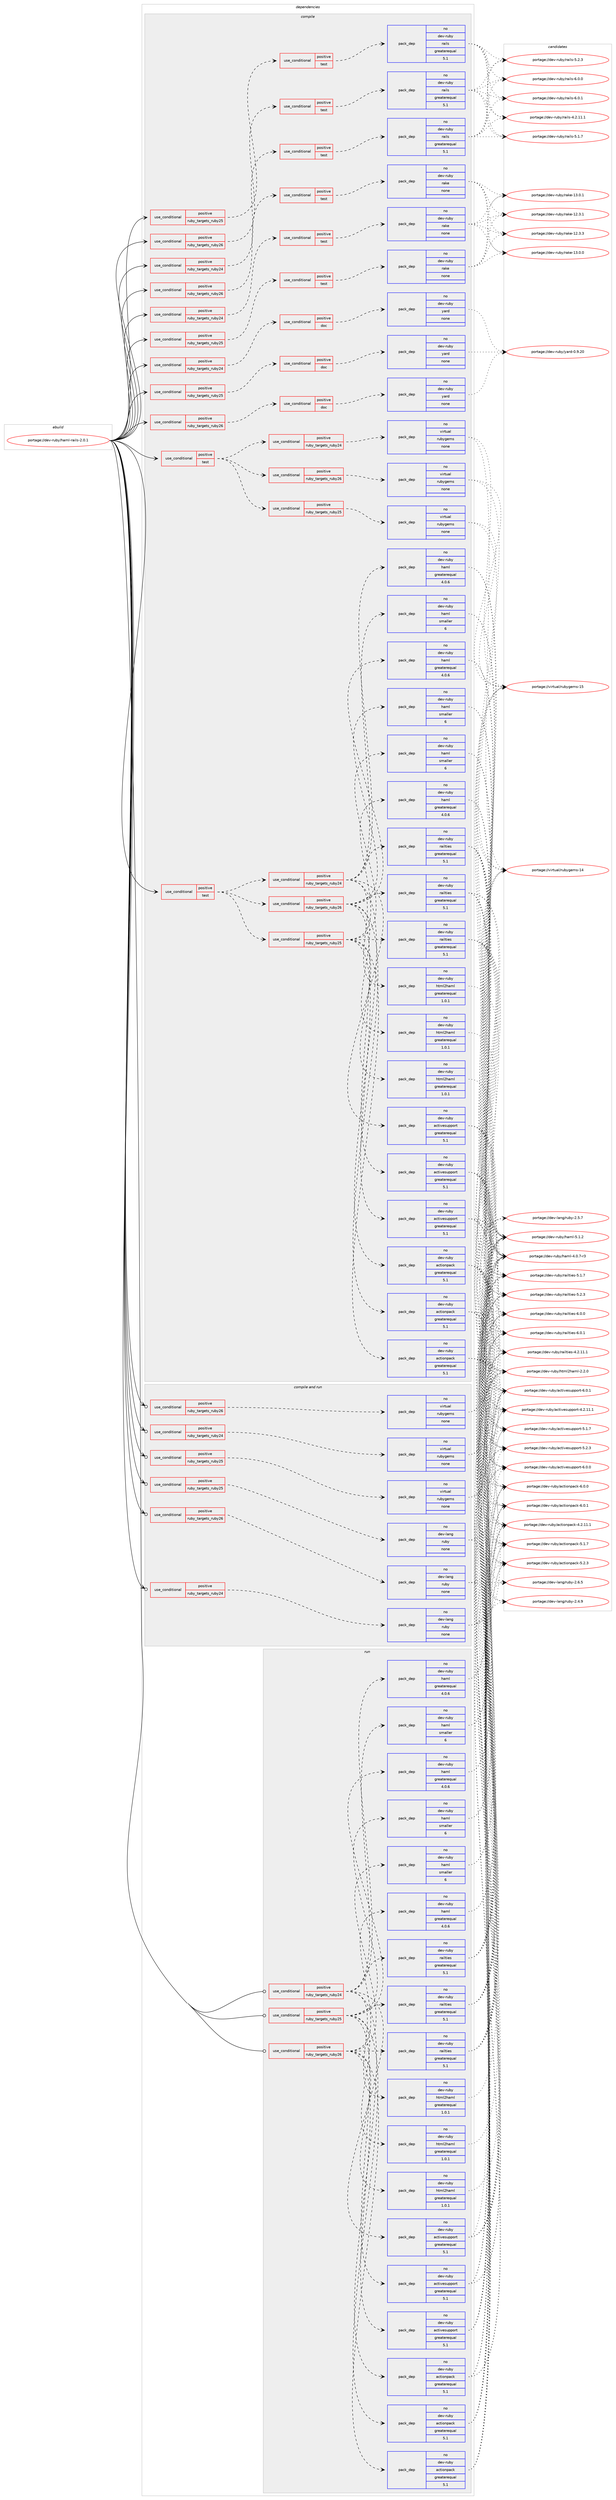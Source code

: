 digraph prolog {

# *************
# Graph options
# *************

newrank=true;
concentrate=true;
compound=true;
graph [rankdir=LR,fontname=Helvetica,fontsize=10,ranksep=1.5];#, ranksep=2.5, nodesep=0.2];
edge  [arrowhead=vee];
node  [fontname=Helvetica,fontsize=10];

# **********
# The ebuild
# **********

subgraph cluster_leftcol {
color=gray;
rank=same;
label=<<i>ebuild</i>>;
id [label="portage://dev-ruby/haml-rails-2.0.1", color=red, width=4, href="../dev-ruby/haml-rails-2.0.1.svg"];
}

# ****************
# The dependencies
# ****************

subgraph cluster_midcol {
color=gray;
label=<<i>dependencies</i>>;
subgraph cluster_compile {
fillcolor="#eeeeee";
style=filled;
label=<<i>compile</i>>;
subgraph cond53039 {
dependency222807 [label=<<TABLE BORDER="0" CELLBORDER="1" CELLSPACING="0" CELLPADDING="4"><TR><TD ROWSPAN="3" CELLPADDING="10">use_conditional</TD></TR><TR><TD>positive</TD></TR><TR><TD>ruby_targets_ruby24</TD></TR></TABLE>>, shape=none, color=red];
subgraph cond53040 {
dependency222808 [label=<<TABLE BORDER="0" CELLBORDER="1" CELLSPACING="0" CELLPADDING="4"><TR><TD ROWSPAN="3" CELLPADDING="10">use_conditional</TD></TR><TR><TD>positive</TD></TR><TR><TD>doc</TD></TR></TABLE>>, shape=none, color=red];
subgraph pack166286 {
dependency222809 [label=<<TABLE BORDER="0" CELLBORDER="1" CELLSPACING="0" CELLPADDING="4" WIDTH="220"><TR><TD ROWSPAN="6" CELLPADDING="30">pack_dep</TD></TR><TR><TD WIDTH="110">no</TD></TR><TR><TD>dev-ruby</TD></TR><TR><TD>yard</TD></TR><TR><TD>none</TD></TR><TR><TD></TD></TR></TABLE>>, shape=none, color=blue];
}
dependency222808:e -> dependency222809:w [weight=20,style="dashed",arrowhead="vee"];
}
dependency222807:e -> dependency222808:w [weight=20,style="dashed",arrowhead="vee"];
}
id:e -> dependency222807:w [weight=20,style="solid",arrowhead="vee"];
subgraph cond53041 {
dependency222810 [label=<<TABLE BORDER="0" CELLBORDER="1" CELLSPACING="0" CELLPADDING="4"><TR><TD ROWSPAN="3" CELLPADDING="10">use_conditional</TD></TR><TR><TD>positive</TD></TR><TR><TD>ruby_targets_ruby24</TD></TR></TABLE>>, shape=none, color=red];
subgraph cond53042 {
dependency222811 [label=<<TABLE BORDER="0" CELLBORDER="1" CELLSPACING="0" CELLPADDING="4"><TR><TD ROWSPAN="3" CELLPADDING="10">use_conditional</TD></TR><TR><TD>positive</TD></TR><TR><TD>test</TD></TR></TABLE>>, shape=none, color=red];
subgraph pack166287 {
dependency222812 [label=<<TABLE BORDER="0" CELLBORDER="1" CELLSPACING="0" CELLPADDING="4" WIDTH="220"><TR><TD ROWSPAN="6" CELLPADDING="30">pack_dep</TD></TR><TR><TD WIDTH="110">no</TD></TR><TR><TD>dev-ruby</TD></TR><TR><TD>rails</TD></TR><TR><TD>greaterequal</TD></TR><TR><TD>5.1</TD></TR></TABLE>>, shape=none, color=blue];
}
dependency222811:e -> dependency222812:w [weight=20,style="dashed",arrowhead="vee"];
}
dependency222810:e -> dependency222811:w [weight=20,style="dashed",arrowhead="vee"];
}
id:e -> dependency222810:w [weight=20,style="solid",arrowhead="vee"];
subgraph cond53043 {
dependency222813 [label=<<TABLE BORDER="0" CELLBORDER="1" CELLSPACING="0" CELLPADDING="4"><TR><TD ROWSPAN="3" CELLPADDING="10">use_conditional</TD></TR><TR><TD>positive</TD></TR><TR><TD>ruby_targets_ruby24</TD></TR></TABLE>>, shape=none, color=red];
subgraph cond53044 {
dependency222814 [label=<<TABLE BORDER="0" CELLBORDER="1" CELLSPACING="0" CELLPADDING="4"><TR><TD ROWSPAN="3" CELLPADDING="10">use_conditional</TD></TR><TR><TD>positive</TD></TR><TR><TD>test</TD></TR></TABLE>>, shape=none, color=red];
subgraph pack166288 {
dependency222815 [label=<<TABLE BORDER="0" CELLBORDER="1" CELLSPACING="0" CELLPADDING="4" WIDTH="220"><TR><TD ROWSPAN="6" CELLPADDING="30">pack_dep</TD></TR><TR><TD WIDTH="110">no</TD></TR><TR><TD>dev-ruby</TD></TR><TR><TD>rake</TD></TR><TR><TD>none</TD></TR><TR><TD></TD></TR></TABLE>>, shape=none, color=blue];
}
dependency222814:e -> dependency222815:w [weight=20,style="dashed",arrowhead="vee"];
}
dependency222813:e -> dependency222814:w [weight=20,style="dashed",arrowhead="vee"];
}
id:e -> dependency222813:w [weight=20,style="solid",arrowhead="vee"];
subgraph cond53045 {
dependency222816 [label=<<TABLE BORDER="0" CELLBORDER="1" CELLSPACING="0" CELLPADDING="4"><TR><TD ROWSPAN="3" CELLPADDING="10">use_conditional</TD></TR><TR><TD>positive</TD></TR><TR><TD>ruby_targets_ruby25</TD></TR></TABLE>>, shape=none, color=red];
subgraph cond53046 {
dependency222817 [label=<<TABLE BORDER="0" CELLBORDER="1" CELLSPACING="0" CELLPADDING="4"><TR><TD ROWSPAN="3" CELLPADDING="10">use_conditional</TD></TR><TR><TD>positive</TD></TR><TR><TD>doc</TD></TR></TABLE>>, shape=none, color=red];
subgraph pack166289 {
dependency222818 [label=<<TABLE BORDER="0" CELLBORDER="1" CELLSPACING="0" CELLPADDING="4" WIDTH="220"><TR><TD ROWSPAN="6" CELLPADDING="30">pack_dep</TD></TR><TR><TD WIDTH="110">no</TD></TR><TR><TD>dev-ruby</TD></TR><TR><TD>yard</TD></TR><TR><TD>none</TD></TR><TR><TD></TD></TR></TABLE>>, shape=none, color=blue];
}
dependency222817:e -> dependency222818:w [weight=20,style="dashed",arrowhead="vee"];
}
dependency222816:e -> dependency222817:w [weight=20,style="dashed",arrowhead="vee"];
}
id:e -> dependency222816:w [weight=20,style="solid",arrowhead="vee"];
subgraph cond53047 {
dependency222819 [label=<<TABLE BORDER="0" CELLBORDER="1" CELLSPACING="0" CELLPADDING="4"><TR><TD ROWSPAN="3" CELLPADDING="10">use_conditional</TD></TR><TR><TD>positive</TD></TR><TR><TD>ruby_targets_ruby25</TD></TR></TABLE>>, shape=none, color=red];
subgraph cond53048 {
dependency222820 [label=<<TABLE BORDER="0" CELLBORDER="1" CELLSPACING="0" CELLPADDING="4"><TR><TD ROWSPAN="3" CELLPADDING="10">use_conditional</TD></TR><TR><TD>positive</TD></TR><TR><TD>test</TD></TR></TABLE>>, shape=none, color=red];
subgraph pack166290 {
dependency222821 [label=<<TABLE BORDER="0" CELLBORDER="1" CELLSPACING="0" CELLPADDING="4" WIDTH="220"><TR><TD ROWSPAN="6" CELLPADDING="30">pack_dep</TD></TR><TR><TD WIDTH="110">no</TD></TR><TR><TD>dev-ruby</TD></TR><TR><TD>rails</TD></TR><TR><TD>greaterequal</TD></TR><TR><TD>5.1</TD></TR></TABLE>>, shape=none, color=blue];
}
dependency222820:e -> dependency222821:w [weight=20,style="dashed",arrowhead="vee"];
}
dependency222819:e -> dependency222820:w [weight=20,style="dashed",arrowhead="vee"];
}
id:e -> dependency222819:w [weight=20,style="solid",arrowhead="vee"];
subgraph cond53049 {
dependency222822 [label=<<TABLE BORDER="0" CELLBORDER="1" CELLSPACING="0" CELLPADDING="4"><TR><TD ROWSPAN="3" CELLPADDING="10">use_conditional</TD></TR><TR><TD>positive</TD></TR><TR><TD>ruby_targets_ruby25</TD></TR></TABLE>>, shape=none, color=red];
subgraph cond53050 {
dependency222823 [label=<<TABLE BORDER="0" CELLBORDER="1" CELLSPACING="0" CELLPADDING="4"><TR><TD ROWSPAN="3" CELLPADDING="10">use_conditional</TD></TR><TR><TD>positive</TD></TR><TR><TD>test</TD></TR></TABLE>>, shape=none, color=red];
subgraph pack166291 {
dependency222824 [label=<<TABLE BORDER="0" CELLBORDER="1" CELLSPACING="0" CELLPADDING="4" WIDTH="220"><TR><TD ROWSPAN="6" CELLPADDING="30">pack_dep</TD></TR><TR><TD WIDTH="110">no</TD></TR><TR><TD>dev-ruby</TD></TR><TR><TD>rake</TD></TR><TR><TD>none</TD></TR><TR><TD></TD></TR></TABLE>>, shape=none, color=blue];
}
dependency222823:e -> dependency222824:w [weight=20,style="dashed",arrowhead="vee"];
}
dependency222822:e -> dependency222823:w [weight=20,style="dashed",arrowhead="vee"];
}
id:e -> dependency222822:w [weight=20,style="solid",arrowhead="vee"];
subgraph cond53051 {
dependency222825 [label=<<TABLE BORDER="0" CELLBORDER="1" CELLSPACING="0" CELLPADDING="4"><TR><TD ROWSPAN="3" CELLPADDING="10">use_conditional</TD></TR><TR><TD>positive</TD></TR><TR><TD>ruby_targets_ruby26</TD></TR></TABLE>>, shape=none, color=red];
subgraph cond53052 {
dependency222826 [label=<<TABLE BORDER="0" CELLBORDER="1" CELLSPACING="0" CELLPADDING="4"><TR><TD ROWSPAN="3" CELLPADDING="10">use_conditional</TD></TR><TR><TD>positive</TD></TR><TR><TD>doc</TD></TR></TABLE>>, shape=none, color=red];
subgraph pack166292 {
dependency222827 [label=<<TABLE BORDER="0" CELLBORDER="1" CELLSPACING="0" CELLPADDING="4" WIDTH="220"><TR><TD ROWSPAN="6" CELLPADDING="30">pack_dep</TD></TR><TR><TD WIDTH="110">no</TD></TR><TR><TD>dev-ruby</TD></TR><TR><TD>yard</TD></TR><TR><TD>none</TD></TR><TR><TD></TD></TR></TABLE>>, shape=none, color=blue];
}
dependency222826:e -> dependency222827:w [weight=20,style="dashed",arrowhead="vee"];
}
dependency222825:e -> dependency222826:w [weight=20,style="dashed",arrowhead="vee"];
}
id:e -> dependency222825:w [weight=20,style="solid",arrowhead="vee"];
subgraph cond53053 {
dependency222828 [label=<<TABLE BORDER="0" CELLBORDER="1" CELLSPACING="0" CELLPADDING="4"><TR><TD ROWSPAN="3" CELLPADDING="10">use_conditional</TD></TR><TR><TD>positive</TD></TR><TR><TD>ruby_targets_ruby26</TD></TR></TABLE>>, shape=none, color=red];
subgraph cond53054 {
dependency222829 [label=<<TABLE BORDER="0" CELLBORDER="1" CELLSPACING="0" CELLPADDING="4"><TR><TD ROWSPAN="3" CELLPADDING="10">use_conditional</TD></TR><TR><TD>positive</TD></TR><TR><TD>test</TD></TR></TABLE>>, shape=none, color=red];
subgraph pack166293 {
dependency222830 [label=<<TABLE BORDER="0" CELLBORDER="1" CELLSPACING="0" CELLPADDING="4" WIDTH="220"><TR><TD ROWSPAN="6" CELLPADDING="30">pack_dep</TD></TR><TR><TD WIDTH="110">no</TD></TR><TR><TD>dev-ruby</TD></TR><TR><TD>rails</TD></TR><TR><TD>greaterequal</TD></TR><TR><TD>5.1</TD></TR></TABLE>>, shape=none, color=blue];
}
dependency222829:e -> dependency222830:w [weight=20,style="dashed",arrowhead="vee"];
}
dependency222828:e -> dependency222829:w [weight=20,style="dashed",arrowhead="vee"];
}
id:e -> dependency222828:w [weight=20,style="solid",arrowhead="vee"];
subgraph cond53055 {
dependency222831 [label=<<TABLE BORDER="0" CELLBORDER="1" CELLSPACING="0" CELLPADDING="4"><TR><TD ROWSPAN="3" CELLPADDING="10">use_conditional</TD></TR><TR><TD>positive</TD></TR><TR><TD>ruby_targets_ruby26</TD></TR></TABLE>>, shape=none, color=red];
subgraph cond53056 {
dependency222832 [label=<<TABLE BORDER="0" CELLBORDER="1" CELLSPACING="0" CELLPADDING="4"><TR><TD ROWSPAN="3" CELLPADDING="10">use_conditional</TD></TR><TR><TD>positive</TD></TR><TR><TD>test</TD></TR></TABLE>>, shape=none, color=red];
subgraph pack166294 {
dependency222833 [label=<<TABLE BORDER="0" CELLBORDER="1" CELLSPACING="0" CELLPADDING="4" WIDTH="220"><TR><TD ROWSPAN="6" CELLPADDING="30">pack_dep</TD></TR><TR><TD WIDTH="110">no</TD></TR><TR><TD>dev-ruby</TD></TR><TR><TD>rake</TD></TR><TR><TD>none</TD></TR><TR><TD></TD></TR></TABLE>>, shape=none, color=blue];
}
dependency222832:e -> dependency222833:w [weight=20,style="dashed",arrowhead="vee"];
}
dependency222831:e -> dependency222832:w [weight=20,style="dashed",arrowhead="vee"];
}
id:e -> dependency222831:w [weight=20,style="solid",arrowhead="vee"];
subgraph cond53057 {
dependency222834 [label=<<TABLE BORDER="0" CELLBORDER="1" CELLSPACING="0" CELLPADDING="4"><TR><TD ROWSPAN="3" CELLPADDING="10">use_conditional</TD></TR><TR><TD>positive</TD></TR><TR><TD>test</TD></TR></TABLE>>, shape=none, color=red];
subgraph cond53058 {
dependency222835 [label=<<TABLE BORDER="0" CELLBORDER="1" CELLSPACING="0" CELLPADDING="4"><TR><TD ROWSPAN="3" CELLPADDING="10">use_conditional</TD></TR><TR><TD>positive</TD></TR><TR><TD>ruby_targets_ruby24</TD></TR></TABLE>>, shape=none, color=red];
subgraph pack166295 {
dependency222836 [label=<<TABLE BORDER="0" CELLBORDER="1" CELLSPACING="0" CELLPADDING="4" WIDTH="220"><TR><TD ROWSPAN="6" CELLPADDING="30">pack_dep</TD></TR><TR><TD WIDTH="110">no</TD></TR><TR><TD>dev-ruby</TD></TR><TR><TD>actionpack</TD></TR><TR><TD>greaterequal</TD></TR><TR><TD>5.1</TD></TR></TABLE>>, shape=none, color=blue];
}
dependency222835:e -> dependency222836:w [weight=20,style="dashed",arrowhead="vee"];
subgraph pack166296 {
dependency222837 [label=<<TABLE BORDER="0" CELLBORDER="1" CELLSPACING="0" CELLPADDING="4" WIDTH="220"><TR><TD ROWSPAN="6" CELLPADDING="30">pack_dep</TD></TR><TR><TD WIDTH="110">no</TD></TR><TR><TD>dev-ruby</TD></TR><TR><TD>activesupport</TD></TR><TR><TD>greaterequal</TD></TR><TR><TD>5.1</TD></TR></TABLE>>, shape=none, color=blue];
}
dependency222835:e -> dependency222837:w [weight=20,style="dashed",arrowhead="vee"];
subgraph pack166297 {
dependency222838 [label=<<TABLE BORDER="0" CELLBORDER="1" CELLSPACING="0" CELLPADDING="4" WIDTH="220"><TR><TD ROWSPAN="6" CELLPADDING="30">pack_dep</TD></TR><TR><TD WIDTH="110">no</TD></TR><TR><TD>dev-ruby</TD></TR><TR><TD>railties</TD></TR><TR><TD>greaterequal</TD></TR><TR><TD>5.1</TD></TR></TABLE>>, shape=none, color=blue];
}
dependency222835:e -> dependency222838:w [weight=20,style="dashed",arrowhead="vee"];
subgraph pack166298 {
dependency222839 [label=<<TABLE BORDER="0" CELLBORDER="1" CELLSPACING="0" CELLPADDING="4" WIDTH="220"><TR><TD ROWSPAN="6" CELLPADDING="30">pack_dep</TD></TR><TR><TD WIDTH="110">no</TD></TR><TR><TD>dev-ruby</TD></TR><TR><TD>haml</TD></TR><TR><TD>greaterequal</TD></TR><TR><TD>4.0.6</TD></TR></TABLE>>, shape=none, color=blue];
}
dependency222835:e -> dependency222839:w [weight=20,style="dashed",arrowhead="vee"];
subgraph pack166299 {
dependency222840 [label=<<TABLE BORDER="0" CELLBORDER="1" CELLSPACING="0" CELLPADDING="4" WIDTH="220"><TR><TD ROWSPAN="6" CELLPADDING="30">pack_dep</TD></TR><TR><TD WIDTH="110">no</TD></TR><TR><TD>dev-ruby</TD></TR><TR><TD>haml</TD></TR><TR><TD>smaller</TD></TR><TR><TD>6</TD></TR></TABLE>>, shape=none, color=blue];
}
dependency222835:e -> dependency222840:w [weight=20,style="dashed",arrowhead="vee"];
subgraph pack166300 {
dependency222841 [label=<<TABLE BORDER="0" CELLBORDER="1" CELLSPACING="0" CELLPADDING="4" WIDTH="220"><TR><TD ROWSPAN="6" CELLPADDING="30">pack_dep</TD></TR><TR><TD WIDTH="110">no</TD></TR><TR><TD>dev-ruby</TD></TR><TR><TD>html2haml</TD></TR><TR><TD>greaterequal</TD></TR><TR><TD>1.0.1</TD></TR></TABLE>>, shape=none, color=blue];
}
dependency222835:e -> dependency222841:w [weight=20,style="dashed",arrowhead="vee"];
}
dependency222834:e -> dependency222835:w [weight=20,style="dashed",arrowhead="vee"];
subgraph cond53059 {
dependency222842 [label=<<TABLE BORDER="0" CELLBORDER="1" CELLSPACING="0" CELLPADDING="4"><TR><TD ROWSPAN="3" CELLPADDING="10">use_conditional</TD></TR><TR><TD>positive</TD></TR><TR><TD>ruby_targets_ruby25</TD></TR></TABLE>>, shape=none, color=red];
subgraph pack166301 {
dependency222843 [label=<<TABLE BORDER="0" CELLBORDER="1" CELLSPACING="0" CELLPADDING="4" WIDTH="220"><TR><TD ROWSPAN="6" CELLPADDING="30">pack_dep</TD></TR><TR><TD WIDTH="110">no</TD></TR><TR><TD>dev-ruby</TD></TR><TR><TD>actionpack</TD></TR><TR><TD>greaterequal</TD></TR><TR><TD>5.1</TD></TR></TABLE>>, shape=none, color=blue];
}
dependency222842:e -> dependency222843:w [weight=20,style="dashed",arrowhead="vee"];
subgraph pack166302 {
dependency222844 [label=<<TABLE BORDER="0" CELLBORDER="1" CELLSPACING="0" CELLPADDING="4" WIDTH="220"><TR><TD ROWSPAN="6" CELLPADDING="30">pack_dep</TD></TR><TR><TD WIDTH="110">no</TD></TR><TR><TD>dev-ruby</TD></TR><TR><TD>activesupport</TD></TR><TR><TD>greaterequal</TD></TR><TR><TD>5.1</TD></TR></TABLE>>, shape=none, color=blue];
}
dependency222842:e -> dependency222844:w [weight=20,style="dashed",arrowhead="vee"];
subgraph pack166303 {
dependency222845 [label=<<TABLE BORDER="0" CELLBORDER="1" CELLSPACING="0" CELLPADDING="4" WIDTH="220"><TR><TD ROWSPAN="6" CELLPADDING="30">pack_dep</TD></TR><TR><TD WIDTH="110">no</TD></TR><TR><TD>dev-ruby</TD></TR><TR><TD>railties</TD></TR><TR><TD>greaterequal</TD></TR><TR><TD>5.1</TD></TR></TABLE>>, shape=none, color=blue];
}
dependency222842:e -> dependency222845:w [weight=20,style="dashed",arrowhead="vee"];
subgraph pack166304 {
dependency222846 [label=<<TABLE BORDER="0" CELLBORDER="1" CELLSPACING="0" CELLPADDING="4" WIDTH="220"><TR><TD ROWSPAN="6" CELLPADDING="30">pack_dep</TD></TR><TR><TD WIDTH="110">no</TD></TR><TR><TD>dev-ruby</TD></TR><TR><TD>haml</TD></TR><TR><TD>greaterequal</TD></TR><TR><TD>4.0.6</TD></TR></TABLE>>, shape=none, color=blue];
}
dependency222842:e -> dependency222846:w [weight=20,style="dashed",arrowhead="vee"];
subgraph pack166305 {
dependency222847 [label=<<TABLE BORDER="0" CELLBORDER="1" CELLSPACING="0" CELLPADDING="4" WIDTH="220"><TR><TD ROWSPAN="6" CELLPADDING="30">pack_dep</TD></TR><TR><TD WIDTH="110">no</TD></TR><TR><TD>dev-ruby</TD></TR><TR><TD>haml</TD></TR><TR><TD>smaller</TD></TR><TR><TD>6</TD></TR></TABLE>>, shape=none, color=blue];
}
dependency222842:e -> dependency222847:w [weight=20,style="dashed",arrowhead="vee"];
subgraph pack166306 {
dependency222848 [label=<<TABLE BORDER="0" CELLBORDER="1" CELLSPACING="0" CELLPADDING="4" WIDTH="220"><TR><TD ROWSPAN="6" CELLPADDING="30">pack_dep</TD></TR><TR><TD WIDTH="110">no</TD></TR><TR><TD>dev-ruby</TD></TR><TR><TD>html2haml</TD></TR><TR><TD>greaterequal</TD></TR><TR><TD>1.0.1</TD></TR></TABLE>>, shape=none, color=blue];
}
dependency222842:e -> dependency222848:w [weight=20,style="dashed",arrowhead="vee"];
}
dependency222834:e -> dependency222842:w [weight=20,style="dashed",arrowhead="vee"];
subgraph cond53060 {
dependency222849 [label=<<TABLE BORDER="0" CELLBORDER="1" CELLSPACING="0" CELLPADDING="4"><TR><TD ROWSPAN="3" CELLPADDING="10">use_conditional</TD></TR><TR><TD>positive</TD></TR><TR><TD>ruby_targets_ruby26</TD></TR></TABLE>>, shape=none, color=red];
subgraph pack166307 {
dependency222850 [label=<<TABLE BORDER="0" CELLBORDER="1" CELLSPACING="0" CELLPADDING="4" WIDTH="220"><TR><TD ROWSPAN="6" CELLPADDING="30">pack_dep</TD></TR><TR><TD WIDTH="110">no</TD></TR><TR><TD>dev-ruby</TD></TR><TR><TD>actionpack</TD></TR><TR><TD>greaterequal</TD></TR><TR><TD>5.1</TD></TR></TABLE>>, shape=none, color=blue];
}
dependency222849:e -> dependency222850:w [weight=20,style="dashed",arrowhead="vee"];
subgraph pack166308 {
dependency222851 [label=<<TABLE BORDER="0" CELLBORDER="1" CELLSPACING="0" CELLPADDING="4" WIDTH="220"><TR><TD ROWSPAN="6" CELLPADDING="30">pack_dep</TD></TR><TR><TD WIDTH="110">no</TD></TR><TR><TD>dev-ruby</TD></TR><TR><TD>activesupport</TD></TR><TR><TD>greaterequal</TD></TR><TR><TD>5.1</TD></TR></TABLE>>, shape=none, color=blue];
}
dependency222849:e -> dependency222851:w [weight=20,style="dashed",arrowhead="vee"];
subgraph pack166309 {
dependency222852 [label=<<TABLE BORDER="0" CELLBORDER="1" CELLSPACING="0" CELLPADDING="4" WIDTH="220"><TR><TD ROWSPAN="6" CELLPADDING="30">pack_dep</TD></TR><TR><TD WIDTH="110">no</TD></TR><TR><TD>dev-ruby</TD></TR><TR><TD>railties</TD></TR><TR><TD>greaterequal</TD></TR><TR><TD>5.1</TD></TR></TABLE>>, shape=none, color=blue];
}
dependency222849:e -> dependency222852:w [weight=20,style="dashed",arrowhead="vee"];
subgraph pack166310 {
dependency222853 [label=<<TABLE BORDER="0" CELLBORDER="1" CELLSPACING="0" CELLPADDING="4" WIDTH="220"><TR><TD ROWSPAN="6" CELLPADDING="30">pack_dep</TD></TR><TR><TD WIDTH="110">no</TD></TR><TR><TD>dev-ruby</TD></TR><TR><TD>haml</TD></TR><TR><TD>greaterequal</TD></TR><TR><TD>4.0.6</TD></TR></TABLE>>, shape=none, color=blue];
}
dependency222849:e -> dependency222853:w [weight=20,style="dashed",arrowhead="vee"];
subgraph pack166311 {
dependency222854 [label=<<TABLE BORDER="0" CELLBORDER="1" CELLSPACING="0" CELLPADDING="4" WIDTH="220"><TR><TD ROWSPAN="6" CELLPADDING="30">pack_dep</TD></TR><TR><TD WIDTH="110">no</TD></TR><TR><TD>dev-ruby</TD></TR><TR><TD>haml</TD></TR><TR><TD>smaller</TD></TR><TR><TD>6</TD></TR></TABLE>>, shape=none, color=blue];
}
dependency222849:e -> dependency222854:w [weight=20,style="dashed",arrowhead="vee"];
subgraph pack166312 {
dependency222855 [label=<<TABLE BORDER="0" CELLBORDER="1" CELLSPACING="0" CELLPADDING="4" WIDTH="220"><TR><TD ROWSPAN="6" CELLPADDING="30">pack_dep</TD></TR><TR><TD WIDTH="110">no</TD></TR><TR><TD>dev-ruby</TD></TR><TR><TD>html2haml</TD></TR><TR><TD>greaterequal</TD></TR><TR><TD>1.0.1</TD></TR></TABLE>>, shape=none, color=blue];
}
dependency222849:e -> dependency222855:w [weight=20,style="dashed",arrowhead="vee"];
}
dependency222834:e -> dependency222849:w [weight=20,style="dashed",arrowhead="vee"];
}
id:e -> dependency222834:w [weight=20,style="solid",arrowhead="vee"];
subgraph cond53061 {
dependency222856 [label=<<TABLE BORDER="0" CELLBORDER="1" CELLSPACING="0" CELLPADDING="4"><TR><TD ROWSPAN="3" CELLPADDING="10">use_conditional</TD></TR><TR><TD>positive</TD></TR><TR><TD>test</TD></TR></TABLE>>, shape=none, color=red];
subgraph cond53062 {
dependency222857 [label=<<TABLE BORDER="0" CELLBORDER="1" CELLSPACING="0" CELLPADDING="4"><TR><TD ROWSPAN="3" CELLPADDING="10">use_conditional</TD></TR><TR><TD>positive</TD></TR><TR><TD>ruby_targets_ruby24</TD></TR></TABLE>>, shape=none, color=red];
subgraph pack166313 {
dependency222858 [label=<<TABLE BORDER="0" CELLBORDER="1" CELLSPACING="0" CELLPADDING="4" WIDTH="220"><TR><TD ROWSPAN="6" CELLPADDING="30">pack_dep</TD></TR><TR><TD WIDTH="110">no</TD></TR><TR><TD>virtual</TD></TR><TR><TD>rubygems</TD></TR><TR><TD>none</TD></TR><TR><TD></TD></TR></TABLE>>, shape=none, color=blue];
}
dependency222857:e -> dependency222858:w [weight=20,style="dashed",arrowhead="vee"];
}
dependency222856:e -> dependency222857:w [weight=20,style="dashed",arrowhead="vee"];
subgraph cond53063 {
dependency222859 [label=<<TABLE BORDER="0" CELLBORDER="1" CELLSPACING="0" CELLPADDING="4"><TR><TD ROWSPAN="3" CELLPADDING="10">use_conditional</TD></TR><TR><TD>positive</TD></TR><TR><TD>ruby_targets_ruby25</TD></TR></TABLE>>, shape=none, color=red];
subgraph pack166314 {
dependency222860 [label=<<TABLE BORDER="0" CELLBORDER="1" CELLSPACING="0" CELLPADDING="4" WIDTH="220"><TR><TD ROWSPAN="6" CELLPADDING="30">pack_dep</TD></TR><TR><TD WIDTH="110">no</TD></TR><TR><TD>virtual</TD></TR><TR><TD>rubygems</TD></TR><TR><TD>none</TD></TR><TR><TD></TD></TR></TABLE>>, shape=none, color=blue];
}
dependency222859:e -> dependency222860:w [weight=20,style="dashed",arrowhead="vee"];
}
dependency222856:e -> dependency222859:w [weight=20,style="dashed",arrowhead="vee"];
subgraph cond53064 {
dependency222861 [label=<<TABLE BORDER="0" CELLBORDER="1" CELLSPACING="0" CELLPADDING="4"><TR><TD ROWSPAN="3" CELLPADDING="10">use_conditional</TD></TR><TR><TD>positive</TD></TR><TR><TD>ruby_targets_ruby26</TD></TR></TABLE>>, shape=none, color=red];
subgraph pack166315 {
dependency222862 [label=<<TABLE BORDER="0" CELLBORDER="1" CELLSPACING="0" CELLPADDING="4" WIDTH="220"><TR><TD ROWSPAN="6" CELLPADDING="30">pack_dep</TD></TR><TR><TD WIDTH="110">no</TD></TR><TR><TD>virtual</TD></TR><TR><TD>rubygems</TD></TR><TR><TD>none</TD></TR><TR><TD></TD></TR></TABLE>>, shape=none, color=blue];
}
dependency222861:e -> dependency222862:w [weight=20,style="dashed",arrowhead="vee"];
}
dependency222856:e -> dependency222861:w [weight=20,style="dashed",arrowhead="vee"];
}
id:e -> dependency222856:w [weight=20,style="solid",arrowhead="vee"];
}
subgraph cluster_compileandrun {
fillcolor="#eeeeee";
style=filled;
label=<<i>compile and run</i>>;
subgraph cond53065 {
dependency222863 [label=<<TABLE BORDER="0" CELLBORDER="1" CELLSPACING="0" CELLPADDING="4"><TR><TD ROWSPAN="3" CELLPADDING="10">use_conditional</TD></TR><TR><TD>positive</TD></TR><TR><TD>ruby_targets_ruby24</TD></TR></TABLE>>, shape=none, color=red];
subgraph pack166316 {
dependency222864 [label=<<TABLE BORDER="0" CELLBORDER="1" CELLSPACING="0" CELLPADDING="4" WIDTH="220"><TR><TD ROWSPAN="6" CELLPADDING="30">pack_dep</TD></TR><TR><TD WIDTH="110">no</TD></TR><TR><TD>dev-lang</TD></TR><TR><TD>ruby</TD></TR><TR><TD>none</TD></TR><TR><TD></TD></TR></TABLE>>, shape=none, color=blue];
}
dependency222863:e -> dependency222864:w [weight=20,style="dashed",arrowhead="vee"];
}
id:e -> dependency222863:w [weight=20,style="solid",arrowhead="odotvee"];
subgraph cond53066 {
dependency222865 [label=<<TABLE BORDER="0" CELLBORDER="1" CELLSPACING="0" CELLPADDING="4"><TR><TD ROWSPAN="3" CELLPADDING="10">use_conditional</TD></TR><TR><TD>positive</TD></TR><TR><TD>ruby_targets_ruby24</TD></TR></TABLE>>, shape=none, color=red];
subgraph pack166317 {
dependency222866 [label=<<TABLE BORDER="0" CELLBORDER="1" CELLSPACING="0" CELLPADDING="4" WIDTH="220"><TR><TD ROWSPAN="6" CELLPADDING="30">pack_dep</TD></TR><TR><TD WIDTH="110">no</TD></TR><TR><TD>virtual</TD></TR><TR><TD>rubygems</TD></TR><TR><TD>none</TD></TR><TR><TD></TD></TR></TABLE>>, shape=none, color=blue];
}
dependency222865:e -> dependency222866:w [weight=20,style="dashed",arrowhead="vee"];
}
id:e -> dependency222865:w [weight=20,style="solid",arrowhead="odotvee"];
subgraph cond53067 {
dependency222867 [label=<<TABLE BORDER="0" CELLBORDER="1" CELLSPACING="0" CELLPADDING="4"><TR><TD ROWSPAN="3" CELLPADDING="10">use_conditional</TD></TR><TR><TD>positive</TD></TR><TR><TD>ruby_targets_ruby25</TD></TR></TABLE>>, shape=none, color=red];
subgraph pack166318 {
dependency222868 [label=<<TABLE BORDER="0" CELLBORDER="1" CELLSPACING="0" CELLPADDING="4" WIDTH="220"><TR><TD ROWSPAN="6" CELLPADDING="30">pack_dep</TD></TR><TR><TD WIDTH="110">no</TD></TR><TR><TD>dev-lang</TD></TR><TR><TD>ruby</TD></TR><TR><TD>none</TD></TR><TR><TD></TD></TR></TABLE>>, shape=none, color=blue];
}
dependency222867:e -> dependency222868:w [weight=20,style="dashed",arrowhead="vee"];
}
id:e -> dependency222867:w [weight=20,style="solid",arrowhead="odotvee"];
subgraph cond53068 {
dependency222869 [label=<<TABLE BORDER="0" CELLBORDER="1" CELLSPACING="0" CELLPADDING="4"><TR><TD ROWSPAN="3" CELLPADDING="10">use_conditional</TD></TR><TR><TD>positive</TD></TR><TR><TD>ruby_targets_ruby25</TD></TR></TABLE>>, shape=none, color=red];
subgraph pack166319 {
dependency222870 [label=<<TABLE BORDER="0" CELLBORDER="1" CELLSPACING="0" CELLPADDING="4" WIDTH="220"><TR><TD ROWSPAN="6" CELLPADDING="30">pack_dep</TD></TR><TR><TD WIDTH="110">no</TD></TR><TR><TD>virtual</TD></TR><TR><TD>rubygems</TD></TR><TR><TD>none</TD></TR><TR><TD></TD></TR></TABLE>>, shape=none, color=blue];
}
dependency222869:e -> dependency222870:w [weight=20,style="dashed",arrowhead="vee"];
}
id:e -> dependency222869:w [weight=20,style="solid",arrowhead="odotvee"];
subgraph cond53069 {
dependency222871 [label=<<TABLE BORDER="0" CELLBORDER="1" CELLSPACING="0" CELLPADDING="4"><TR><TD ROWSPAN="3" CELLPADDING="10">use_conditional</TD></TR><TR><TD>positive</TD></TR><TR><TD>ruby_targets_ruby26</TD></TR></TABLE>>, shape=none, color=red];
subgraph pack166320 {
dependency222872 [label=<<TABLE BORDER="0" CELLBORDER="1" CELLSPACING="0" CELLPADDING="4" WIDTH="220"><TR><TD ROWSPAN="6" CELLPADDING="30">pack_dep</TD></TR><TR><TD WIDTH="110">no</TD></TR><TR><TD>dev-lang</TD></TR><TR><TD>ruby</TD></TR><TR><TD>none</TD></TR><TR><TD></TD></TR></TABLE>>, shape=none, color=blue];
}
dependency222871:e -> dependency222872:w [weight=20,style="dashed",arrowhead="vee"];
}
id:e -> dependency222871:w [weight=20,style="solid",arrowhead="odotvee"];
subgraph cond53070 {
dependency222873 [label=<<TABLE BORDER="0" CELLBORDER="1" CELLSPACING="0" CELLPADDING="4"><TR><TD ROWSPAN="3" CELLPADDING="10">use_conditional</TD></TR><TR><TD>positive</TD></TR><TR><TD>ruby_targets_ruby26</TD></TR></TABLE>>, shape=none, color=red];
subgraph pack166321 {
dependency222874 [label=<<TABLE BORDER="0" CELLBORDER="1" CELLSPACING="0" CELLPADDING="4" WIDTH="220"><TR><TD ROWSPAN="6" CELLPADDING="30">pack_dep</TD></TR><TR><TD WIDTH="110">no</TD></TR><TR><TD>virtual</TD></TR><TR><TD>rubygems</TD></TR><TR><TD>none</TD></TR><TR><TD></TD></TR></TABLE>>, shape=none, color=blue];
}
dependency222873:e -> dependency222874:w [weight=20,style="dashed",arrowhead="vee"];
}
id:e -> dependency222873:w [weight=20,style="solid",arrowhead="odotvee"];
}
subgraph cluster_run {
fillcolor="#eeeeee";
style=filled;
label=<<i>run</i>>;
subgraph cond53071 {
dependency222875 [label=<<TABLE BORDER="0" CELLBORDER="1" CELLSPACING="0" CELLPADDING="4"><TR><TD ROWSPAN="3" CELLPADDING="10">use_conditional</TD></TR><TR><TD>positive</TD></TR><TR><TD>ruby_targets_ruby24</TD></TR></TABLE>>, shape=none, color=red];
subgraph pack166322 {
dependency222876 [label=<<TABLE BORDER="0" CELLBORDER="1" CELLSPACING="0" CELLPADDING="4" WIDTH="220"><TR><TD ROWSPAN="6" CELLPADDING="30">pack_dep</TD></TR><TR><TD WIDTH="110">no</TD></TR><TR><TD>dev-ruby</TD></TR><TR><TD>actionpack</TD></TR><TR><TD>greaterequal</TD></TR><TR><TD>5.1</TD></TR></TABLE>>, shape=none, color=blue];
}
dependency222875:e -> dependency222876:w [weight=20,style="dashed",arrowhead="vee"];
subgraph pack166323 {
dependency222877 [label=<<TABLE BORDER="0" CELLBORDER="1" CELLSPACING="0" CELLPADDING="4" WIDTH="220"><TR><TD ROWSPAN="6" CELLPADDING="30">pack_dep</TD></TR><TR><TD WIDTH="110">no</TD></TR><TR><TD>dev-ruby</TD></TR><TR><TD>activesupport</TD></TR><TR><TD>greaterequal</TD></TR><TR><TD>5.1</TD></TR></TABLE>>, shape=none, color=blue];
}
dependency222875:e -> dependency222877:w [weight=20,style="dashed",arrowhead="vee"];
subgraph pack166324 {
dependency222878 [label=<<TABLE BORDER="0" CELLBORDER="1" CELLSPACING="0" CELLPADDING="4" WIDTH="220"><TR><TD ROWSPAN="6" CELLPADDING="30">pack_dep</TD></TR><TR><TD WIDTH="110">no</TD></TR><TR><TD>dev-ruby</TD></TR><TR><TD>railties</TD></TR><TR><TD>greaterequal</TD></TR><TR><TD>5.1</TD></TR></TABLE>>, shape=none, color=blue];
}
dependency222875:e -> dependency222878:w [weight=20,style="dashed",arrowhead="vee"];
subgraph pack166325 {
dependency222879 [label=<<TABLE BORDER="0" CELLBORDER="1" CELLSPACING="0" CELLPADDING="4" WIDTH="220"><TR><TD ROWSPAN="6" CELLPADDING="30">pack_dep</TD></TR><TR><TD WIDTH="110">no</TD></TR><TR><TD>dev-ruby</TD></TR><TR><TD>haml</TD></TR><TR><TD>greaterequal</TD></TR><TR><TD>4.0.6</TD></TR></TABLE>>, shape=none, color=blue];
}
dependency222875:e -> dependency222879:w [weight=20,style="dashed",arrowhead="vee"];
subgraph pack166326 {
dependency222880 [label=<<TABLE BORDER="0" CELLBORDER="1" CELLSPACING="0" CELLPADDING="4" WIDTH="220"><TR><TD ROWSPAN="6" CELLPADDING="30">pack_dep</TD></TR><TR><TD WIDTH="110">no</TD></TR><TR><TD>dev-ruby</TD></TR><TR><TD>haml</TD></TR><TR><TD>smaller</TD></TR><TR><TD>6</TD></TR></TABLE>>, shape=none, color=blue];
}
dependency222875:e -> dependency222880:w [weight=20,style="dashed",arrowhead="vee"];
subgraph pack166327 {
dependency222881 [label=<<TABLE BORDER="0" CELLBORDER="1" CELLSPACING="0" CELLPADDING="4" WIDTH="220"><TR><TD ROWSPAN="6" CELLPADDING="30">pack_dep</TD></TR><TR><TD WIDTH="110">no</TD></TR><TR><TD>dev-ruby</TD></TR><TR><TD>html2haml</TD></TR><TR><TD>greaterequal</TD></TR><TR><TD>1.0.1</TD></TR></TABLE>>, shape=none, color=blue];
}
dependency222875:e -> dependency222881:w [weight=20,style="dashed",arrowhead="vee"];
}
id:e -> dependency222875:w [weight=20,style="solid",arrowhead="odot"];
subgraph cond53072 {
dependency222882 [label=<<TABLE BORDER="0" CELLBORDER="1" CELLSPACING="0" CELLPADDING="4"><TR><TD ROWSPAN="3" CELLPADDING="10">use_conditional</TD></TR><TR><TD>positive</TD></TR><TR><TD>ruby_targets_ruby25</TD></TR></TABLE>>, shape=none, color=red];
subgraph pack166328 {
dependency222883 [label=<<TABLE BORDER="0" CELLBORDER="1" CELLSPACING="0" CELLPADDING="4" WIDTH="220"><TR><TD ROWSPAN="6" CELLPADDING="30">pack_dep</TD></TR><TR><TD WIDTH="110">no</TD></TR><TR><TD>dev-ruby</TD></TR><TR><TD>actionpack</TD></TR><TR><TD>greaterequal</TD></TR><TR><TD>5.1</TD></TR></TABLE>>, shape=none, color=blue];
}
dependency222882:e -> dependency222883:w [weight=20,style="dashed",arrowhead="vee"];
subgraph pack166329 {
dependency222884 [label=<<TABLE BORDER="0" CELLBORDER="1" CELLSPACING="0" CELLPADDING="4" WIDTH="220"><TR><TD ROWSPAN="6" CELLPADDING="30">pack_dep</TD></TR><TR><TD WIDTH="110">no</TD></TR><TR><TD>dev-ruby</TD></TR><TR><TD>activesupport</TD></TR><TR><TD>greaterequal</TD></TR><TR><TD>5.1</TD></TR></TABLE>>, shape=none, color=blue];
}
dependency222882:e -> dependency222884:w [weight=20,style="dashed",arrowhead="vee"];
subgraph pack166330 {
dependency222885 [label=<<TABLE BORDER="0" CELLBORDER="1" CELLSPACING="0" CELLPADDING="4" WIDTH="220"><TR><TD ROWSPAN="6" CELLPADDING="30">pack_dep</TD></TR><TR><TD WIDTH="110">no</TD></TR><TR><TD>dev-ruby</TD></TR><TR><TD>railties</TD></TR><TR><TD>greaterequal</TD></TR><TR><TD>5.1</TD></TR></TABLE>>, shape=none, color=blue];
}
dependency222882:e -> dependency222885:w [weight=20,style="dashed",arrowhead="vee"];
subgraph pack166331 {
dependency222886 [label=<<TABLE BORDER="0" CELLBORDER="1" CELLSPACING="0" CELLPADDING="4" WIDTH="220"><TR><TD ROWSPAN="6" CELLPADDING="30">pack_dep</TD></TR><TR><TD WIDTH="110">no</TD></TR><TR><TD>dev-ruby</TD></TR><TR><TD>haml</TD></TR><TR><TD>greaterequal</TD></TR><TR><TD>4.0.6</TD></TR></TABLE>>, shape=none, color=blue];
}
dependency222882:e -> dependency222886:w [weight=20,style="dashed",arrowhead="vee"];
subgraph pack166332 {
dependency222887 [label=<<TABLE BORDER="0" CELLBORDER="1" CELLSPACING="0" CELLPADDING="4" WIDTH="220"><TR><TD ROWSPAN="6" CELLPADDING="30">pack_dep</TD></TR><TR><TD WIDTH="110">no</TD></TR><TR><TD>dev-ruby</TD></TR><TR><TD>haml</TD></TR><TR><TD>smaller</TD></TR><TR><TD>6</TD></TR></TABLE>>, shape=none, color=blue];
}
dependency222882:e -> dependency222887:w [weight=20,style="dashed",arrowhead="vee"];
subgraph pack166333 {
dependency222888 [label=<<TABLE BORDER="0" CELLBORDER="1" CELLSPACING="0" CELLPADDING="4" WIDTH="220"><TR><TD ROWSPAN="6" CELLPADDING="30">pack_dep</TD></TR><TR><TD WIDTH="110">no</TD></TR><TR><TD>dev-ruby</TD></TR><TR><TD>html2haml</TD></TR><TR><TD>greaterequal</TD></TR><TR><TD>1.0.1</TD></TR></TABLE>>, shape=none, color=blue];
}
dependency222882:e -> dependency222888:w [weight=20,style="dashed",arrowhead="vee"];
}
id:e -> dependency222882:w [weight=20,style="solid",arrowhead="odot"];
subgraph cond53073 {
dependency222889 [label=<<TABLE BORDER="0" CELLBORDER="1" CELLSPACING="0" CELLPADDING="4"><TR><TD ROWSPAN="3" CELLPADDING="10">use_conditional</TD></TR><TR><TD>positive</TD></TR><TR><TD>ruby_targets_ruby26</TD></TR></TABLE>>, shape=none, color=red];
subgraph pack166334 {
dependency222890 [label=<<TABLE BORDER="0" CELLBORDER="1" CELLSPACING="0" CELLPADDING="4" WIDTH="220"><TR><TD ROWSPAN="6" CELLPADDING="30">pack_dep</TD></TR><TR><TD WIDTH="110">no</TD></TR><TR><TD>dev-ruby</TD></TR><TR><TD>actionpack</TD></TR><TR><TD>greaterequal</TD></TR><TR><TD>5.1</TD></TR></TABLE>>, shape=none, color=blue];
}
dependency222889:e -> dependency222890:w [weight=20,style="dashed",arrowhead="vee"];
subgraph pack166335 {
dependency222891 [label=<<TABLE BORDER="0" CELLBORDER="1" CELLSPACING="0" CELLPADDING="4" WIDTH="220"><TR><TD ROWSPAN="6" CELLPADDING="30">pack_dep</TD></TR><TR><TD WIDTH="110">no</TD></TR><TR><TD>dev-ruby</TD></TR><TR><TD>activesupport</TD></TR><TR><TD>greaterequal</TD></TR><TR><TD>5.1</TD></TR></TABLE>>, shape=none, color=blue];
}
dependency222889:e -> dependency222891:w [weight=20,style="dashed",arrowhead="vee"];
subgraph pack166336 {
dependency222892 [label=<<TABLE BORDER="0" CELLBORDER="1" CELLSPACING="0" CELLPADDING="4" WIDTH="220"><TR><TD ROWSPAN="6" CELLPADDING="30">pack_dep</TD></TR><TR><TD WIDTH="110">no</TD></TR><TR><TD>dev-ruby</TD></TR><TR><TD>railties</TD></TR><TR><TD>greaterequal</TD></TR><TR><TD>5.1</TD></TR></TABLE>>, shape=none, color=blue];
}
dependency222889:e -> dependency222892:w [weight=20,style="dashed",arrowhead="vee"];
subgraph pack166337 {
dependency222893 [label=<<TABLE BORDER="0" CELLBORDER="1" CELLSPACING="0" CELLPADDING="4" WIDTH="220"><TR><TD ROWSPAN="6" CELLPADDING="30">pack_dep</TD></TR><TR><TD WIDTH="110">no</TD></TR><TR><TD>dev-ruby</TD></TR><TR><TD>haml</TD></TR><TR><TD>greaterequal</TD></TR><TR><TD>4.0.6</TD></TR></TABLE>>, shape=none, color=blue];
}
dependency222889:e -> dependency222893:w [weight=20,style="dashed",arrowhead="vee"];
subgraph pack166338 {
dependency222894 [label=<<TABLE BORDER="0" CELLBORDER="1" CELLSPACING="0" CELLPADDING="4" WIDTH="220"><TR><TD ROWSPAN="6" CELLPADDING="30">pack_dep</TD></TR><TR><TD WIDTH="110">no</TD></TR><TR><TD>dev-ruby</TD></TR><TR><TD>haml</TD></TR><TR><TD>smaller</TD></TR><TR><TD>6</TD></TR></TABLE>>, shape=none, color=blue];
}
dependency222889:e -> dependency222894:w [weight=20,style="dashed",arrowhead="vee"];
subgraph pack166339 {
dependency222895 [label=<<TABLE BORDER="0" CELLBORDER="1" CELLSPACING="0" CELLPADDING="4" WIDTH="220"><TR><TD ROWSPAN="6" CELLPADDING="30">pack_dep</TD></TR><TR><TD WIDTH="110">no</TD></TR><TR><TD>dev-ruby</TD></TR><TR><TD>html2haml</TD></TR><TR><TD>greaterequal</TD></TR><TR><TD>1.0.1</TD></TR></TABLE>>, shape=none, color=blue];
}
dependency222889:e -> dependency222895:w [weight=20,style="dashed",arrowhead="vee"];
}
id:e -> dependency222889:w [weight=20,style="solid",arrowhead="odot"];
}
}

# **************
# The candidates
# **************

subgraph cluster_choices {
rank=same;
color=gray;
label=<<i>candidates</i>>;

subgraph choice166286 {
color=black;
nodesep=1;
choiceportage1001011184511411798121471219711410045484657465048 [label="portage://dev-ruby/yard-0.9.20", color=red, width=4,href="../dev-ruby/yard-0.9.20.svg"];
dependency222809:e -> choiceportage1001011184511411798121471219711410045484657465048:w [style=dotted,weight="100"];
}
subgraph choice166287 {
color=black;
nodesep=1;
choiceportage10010111845114117981214711497105108115455246504649494649 [label="portage://dev-ruby/rails-4.2.11.1", color=red, width=4,href="../dev-ruby/rails-4.2.11.1.svg"];
choiceportage10010111845114117981214711497105108115455346494655 [label="portage://dev-ruby/rails-5.1.7", color=red, width=4,href="../dev-ruby/rails-5.1.7.svg"];
choiceportage10010111845114117981214711497105108115455346504651 [label="portage://dev-ruby/rails-5.2.3", color=red, width=4,href="../dev-ruby/rails-5.2.3.svg"];
choiceportage10010111845114117981214711497105108115455446484648 [label="portage://dev-ruby/rails-6.0.0", color=red, width=4,href="../dev-ruby/rails-6.0.0.svg"];
choiceportage10010111845114117981214711497105108115455446484649 [label="portage://dev-ruby/rails-6.0.1", color=red, width=4,href="../dev-ruby/rails-6.0.1.svg"];
dependency222812:e -> choiceportage10010111845114117981214711497105108115455246504649494649:w [style=dotted,weight="100"];
dependency222812:e -> choiceportage10010111845114117981214711497105108115455346494655:w [style=dotted,weight="100"];
dependency222812:e -> choiceportage10010111845114117981214711497105108115455346504651:w [style=dotted,weight="100"];
dependency222812:e -> choiceportage10010111845114117981214711497105108115455446484648:w [style=dotted,weight="100"];
dependency222812:e -> choiceportage10010111845114117981214711497105108115455446484649:w [style=dotted,weight="100"];
}
subgraph choice166288 {
color=black;
nodesep=1;
choiceportage1001011184511411798121471149710710145495046514649 [label="portage://dev-ruby/rake-12.3.1", color=red, width=4,href="../dev-ruby/rake-12.3.1.svg"];
choiceportage1001011184511411798121471149710710145495046514651 [label="portage://dev-ruby/rake-12.3.3", color=red, width=4,href="../dev-ruby/rake-12.3.3.svg"];
choiceportage1001011184511411798121471149710710145495146484648 [label="portage://dev-ruby/rake-13.0.0", color=red, width=4,href="../dev-ruby/rake-13.0.0.svg"];
choiceportage1001011184511411798121471149710710145495146484649 [label="portage://dev-ruby/rake-13.0.1", color=red, width=4,href="../dev-ruby/rake-13.0.1.svg"];
dependency222815:e -> choiceportage1001011184511411798121471149710710145495046514649:w [style=dotted,weight="100"];
dependency222815:e -> choiceportage1001011184511411798121471149710710145495046514651:w [style=dotted,weight="100"];
dependency222815:e -> choiceportage1001011184511411798121471149710710145495146484648:w [style=dotted,weight="100"];
dependency222815:e -> choiceportage1001011184511411798121471149710710145495146484649:w [style=dotted,weight="100"];
}
subgraph choice166289 {
color=black;
nodesep=1;
choiceportage1001011184511411798121471219711410045484657465048 [label="portage://dev-ruby/yard-0.9.20", color=red, width=4,href="../dev-ruby/yard-0.9.20.svg"];
dependency222818:e -> choiceportage1001011184511411798121471219711410045484657465048:w [style=dotted,weight="100"];
}
subgraph choice166290 {
color=black;
nodesep=1;
choiceportage10010111845114117981214711497105108115455246504649494649 [label="portage://dev-ruby/rails-4.2.11.1", color=red, width=4,href="../dev-ruby/rails-4.2.11.1.svg"];
choiceportage10010111845114117981214711497105108115455346494655 [label="portage://dev-ruby/rails-5.1.7", color=red, width=4,href="../dev-ruby/rails-5.1.7.svg"];
choiceportage10010111845114117981214711497105108115455346504651 [label="portage://dev-ruby/rails-5.2.3", color=red, width=4,href="../dev-ruby/rails-5.2.3.svg"];
choiceportage10010111845114117981214711497105108115455446484648 [label="portage://dev-ruby/rails-6.0.0", color=red, width=4,href="../dev-ruby/rails-6.0.0.svg"];
choiceportage10010111845114117981214711497105108115455446484649 [label="portage://dev-ruby/rails-6.0.1", color=red, width=4,href="../dev-ruby/rails-6.0.1.svg"];
dependency222821:e -> choiceportage10010111845114117981214711497105108115455246504649494649:w [style=dotted,weight="100"];
dependency222821:e -> choiceportage10010111845114117981214711497105108115455346494655:w [style=dotted,weight="100"];
dependency222821:e -> choiceportage10010111845114117981214711497105108115455346504651:w [style=dotted,weight="100"];
dependency222821:e -> choiceportage10010111845114117981214711497105108115455446484648:w [style=dotted,weight="100"];
dependency222821:e -> choiceportage10010111845114117981214711497105108115455446484649:w [style=dotted,weight="100"];
}
subgraph choice166291 {
color=black;
nodesep=1;
choiceportage1001011184511411798121471149710710145495046514649 [label="portage://dev-ruby/rake-12.3.1", color=red, width=4,href="../dev-ruby/rake-12.3.1.svg"];
choiceportage1001011184511411798121471149710710145495046514651 [label="portage://dev-ruby/rake-12.3.3", color=red, width=4,href="../dev-ruby/rake-12.3.3.svg"];
choiceportage1001011184511411798121471149710710145495146484648 [label="portage://dev-ruby/rake-13.0.0", color=red, width=4,href="../dev-ruby/rake-13.0.0.svg"];
choiceportage1001011184511411798121471149710710145495146484649 [label="portage://dev-ruby/rake-13.0.1", color=red, width=4,href="../dev-ruby/rake-13.0.1.svg"];
dependency222824:e -> choiceportage1001011184511411798121471149710710145495046514649:w [style=dotted,weight="100"];
dependency222824:e -> choiceportage1001011184511411798121471149710710145495046514651:w [style=dotted,weight="100"];
dependency222824:e -> choiceportage1001011184511411798121471149710710145495146484648:w [style=dotted,weight="100"];
dependency222824:e -> choiceportage1001011184511411798121471149710710145495146484649:w [style=dotted,weight="100"];
}
subgraph choice166292 {
color=black;
nodesep=1;
choiceportage1001011184511411798121471219711410045484657465048 [label="portage://dev-ruby/yard-0.9.20", color=red, width=4,href="../dev-ruby/yard-0.9.20.svg"];
dependency222827:e -> choiceportage1001011184511411798121471219711410045484657465048:w [style=dotted,weight="100"];
}
subgraph choice166293 {
color=black;
nodesep=1;
choiceportage10010111845114117981214711497105108115455246504649494649 [label="portage://dev-ruby/rails-4.2.11.1", color=red, width=4,href="../dev-ruby/rails-4.2.11.1.svg"];
choiceportage10010111845114117981214711497105108115455346494655 [label="portage://dev-ruby/rails-5.1.7", color=red, width=4,href="../dev-ruby/rails-5.1.7.svg"];
choiceportage10010111845114117981214711497105108115455346504651 [label="portage://dev-ruby/rails-5.2.3", color=red, width=4,href="../dev-ruby/rails-5.2.3.svg"];
choiceportage10010111845114117981214711497105108115455446484648 [label="portage://dev-ruby/rails-6.0.0", color=red, width=4,href="../dev-ruby/rails-6.0.0.svg"];
choiceportage10010111845114117981214711497105108115455446484649 [label="portage://dev-ruby/rails-6.0.1", color=red, width=4,href="../dev-ruby/rails-6.0.1.svg"];
dependency222830:e -> choiceportage10010111845114117981214711497105108115455246504649494649:w [style=dotted,weight="100"];
dependency222830:e -> choiceportage10010111845114117981214711497105108115455346494655:w [style=dotted,weight="100"];
dependency222830:e -> choiceportage10010111845114117981214711497105108115455346504651:w [style=dotted,weight="100"];
dependency222830:e -> choiceportage10010111845114117981214711497105108115455446484648:w [style=dotted,weight="100"];
dependency222830:e -> choiceportage10010111845114117981214711497105108115455446484649:w [style=dotted,weight="100"];
}
subgraph choice166294 {
color=black;
nodesep=1;
choiceportage1001011184511411798121471149710710145495046514649 [label="portage://dev-ruby/rake-12.3.1", color=red, width=4,href="../dev-ruby/rake-12.3.1.svg"];
choiceportage1001011184511411798121471149710710145495046514651 [label="portage://dev-ruby/rake-12.3.3", color=red, width=4,href="../dev-ruby/rake-12.3.3.svg"];
choiceportage1001011184511411798121471149710710145495146484648 [label="portage://dev-ruby/rake-13.0.0", color=red, width=4,href="../dev-ruby/rake-13.0.0.svg"];
choiceportage1001011184511411798121471149710710145495146484649 [label="portage://dev-ruby/rake-13.0.1", color=red, width=4,href="../dev-ruby/rake-13.0.1.svg"];
dependency222833:e -> choiceportage1001011184511411798121471149710710145495046514649:w [style=dotted,weight="100"];
dependency222833:e -> choiceportage1001011184511411798121471149710710145495046514651:w [style=dotted,weight="100"];
dependency222833:e -> choiceportage1001011184511411798121471149710710145495146484648:w [style=dotted,weight="100"];
dependency222833:e -> choiceportage1001011184511411798121471149710710145495146484649:w [style=dotted,weight="100"];
}
subgraph choice166295 {
color=black;
nodesep=1;
choiceportage10010111845114117981214797991161051111101129799107455246504649494649 [label="portage://dev-ruby/actionpack-4.2.11.1", color=red, width=4,href="../dev-ruby/actionpack-4.2.11.1.svg"];
choiceportage10010111845114117981214797991161051111101129799107455346494655 [label="portage://dev-ruby/actionpack-5.1.7", color=red, width=4,href="../dev-ruby/actionpack-5.1.7.svg"];
choiceportage10010111845114117981214797991161051111101129799107455346504651 [label="portage://dev-ruby/actionpack-5.2.3", color=red, width=4,href="../dev-ruby/actionpack-5.2.3.svg"];
choiceportage10010111845114117981214797991161051111101129799107455446484648 [label="portage://dev-ruby/actionpack-6.0.0", color=red, width=4,href="../dev-ruby/actionpack-6.0.0.svg"];
choiceportage10010111845114117981214797991161051111101129799107455446484649 [label="portage://dev-ruby/actionpack-6.0.1", color=red, width=4,href="../dev-ruby/actionpack-6.0.1.svg"];
dependency222836:e -> choiceportage10010111845114117981214797991161051111101129799107455246504649494649:w [style=dotted,weight="100"];
dependency222836:e -> choiceportage10010111845114117981214797991161051111101129799107455346494655:w [style=dotted,weight="100"];
dependency222836:e -> choiceportage10010111845114117981214797991161051111101129799107455346504651:w [style=dotted,weight="100"];
dependency222836:e -> choiceportage10010111845114117981214797991161051111101129799107455446484648:w [style=dotted,weight="100"];
dependency222836:e -> choiceportage10010111845114117981214797991161051111101129799107455446484649:w [style=dotted,weight="100"];
}
subgraph choice166296 {
color=black;
nodesep=1;
choiceportage1001011184511411798121479799116105118101115117112112111114116455246504649494649 [label="portage://dev-ruby/activesupport-4.2.11.1", color=red, width=4,href="../dev-ruby/activesupport-4.2.11.1.svg"];
choiceportage1001011184511411798121479799116105118101115117112112111114116455346494655 [label="portage://dev-ruby/activesupport-5.1.7", color=red, width=4,href="../dev-ruby/activesupport-5.1.7.svg"];
choiceportage1001011184511411798121479799116105118101115117112112111114116455346504651 [label="portage://dev-ruby/activesupport-5.2.3", color=red, width=4,href="../dev-ruby/activesupport-5.2.3.svg"];
choiceportage1001011184511411798121479799116105118101115117112112111114116455446484648 [label="portage://dev-ruby/activesupport-6.0.0", color=red, width=4,href="../dev-ruby/activesupport-6.0.0.svg"];
choiceportage1001011184511411798121479799116105118101115117112112111114116455446484649 [label="portage://dev-ruby/activesupport-6.0.1", color=red, width=4,href="../dev-ruby/activesupport-6.0.1.svg"];
dependency222837:e -> choiceportage1001011184511411798121479799116105118101115117112112111114116455246504649494649:w [style=dotted,weight="100"];
dependency222837:e -> choiceportage1001011184511411798121479799116105118101115117112112111114116455346494655:w [style=dotted,weight="100"];
dependency222837:e -> choiceportage1001011184511411798121479799116105118101115117112112111114116455346504651:w [style=dotted,weight="100"];
dependency222837:e -> choiceportage1001011184511411798121479799116105118101115117112112111114116455446484648:w [style=dotted,weight="100"];
dependency222837:e -> choiceportage1001011184511411798121479799116105118101115117112112111114116455446484649:w [style=dotted,weight="100"];
}
subgraph choice166297 {
color=black;
nodesep=1;
choiceportage10010111845114117981214711497105108116105101115455246504649494649 [label="portage://dev-ruby/railties-4.2.11.1", color=red, width=4,href="../dev-ruby/railties-4.2.11.1.svg"];
choiceportage10010111845114117981214711497105108116105101115455346494655 [label="portage://dev-ruby/railties-5.1.7", color=red, width=4,href="../dev-ruby/railties-5.1.7.svg"];
choiceportage10010111845114117981214711497105108116105101115455346504651 [label="portage://dev-ruby/railties-5.2.3", color=red, width=4,href="../dev-ruby/railties-5.2.3.svg"];
choiceportage10010111845114117981214711497105108116105101115455446484648 [label="portage://dev-ruby/railties-6.0.0", color=red, width=4,href="../dev-ruby/railties-6.0.0.svg"];
choiceportage10010111845114117981214711497105108116105101115455446484649 [label="portage://dev-ruby/railties-6.0.1", color=red, width=4,href="../dev-ruby/railties-6.0.1.svg"];
dependency222838:e -> choiceportage10010111845114117981214711497105108116105101115455246504649494649:w [style=dotted,weight="100"];
dependency222838:e -> choiceportage10010111845114117981214711497105108116105101115455346494655:w [style=dotted,weight="100"];
dependency222838:e -> choiceportage10010111845114117981214711497105108116105101115455346504651:w [style=dotted,weight="100"];
dependency222838:e -> choiceportage10010111845114117981214711497105108116105101115455446484648:w [style=dotted,weight="100"];
dependency222838:e -> choiceportage10010111845114117981214711497105108116105101115455446484649:w [style=dotted,weight="100"];
}
subgraph choice166298 {
color=black;
nodesep=1;
choiceportage100101118451141179812147104971091084552464846554511451 [label="portage://dev-ruby/haml-4.0.7-r3", color=red, width=4,href="../dev-ruby/haml-4.0.7-r3.svg"];
choiceportage10010111845114117981214710497109108455346494650 [label="portage://dev-ruby/haml-5.1.2", color=red, width=4,href="../dev-ruby/haml-5.1.2.svg"];
dependency222839:e -> choiceportage100101118451141179812147104971091084552464846554511451:w [style=dotted,weight="100"];
dependency222839:e -> choiceportage10010111845114117981214710497109108455346494650:w [style=dotted,weight="100"];
}
subgraph choice166299 {
color=black;
nodesep=1;
choiceportage100101118451141179812147104971091084552464846554511451 [label="portage://dev-ruby/haml-4.0.7-r3", color=red, width=4,href="../dev-ruby/haml-4.0.7-r3.svg"];
choiceportage10010111845114117981214710497109108455346494650 [label="portage://dev-ruby/haml-5.1.2", color=red, width=4,href="../dev-ruby/haml-5.1.2.svg"];
dependency222840:e -> choiceportage100101118451141179812147104971091084552464846554511451:w [style=dotted,weight="100"];
dependency222840:e -> choiceportage10010111845114117981214710497109108455346494650:w [style=dotted,weight="100"];
}
subgraph choice166300 {
color=black;
nodesep=1;
choiceportage1001011184511411798121471041161091085010497109108455046504648 [label="portage://dev-ruby/html2haml-2.2.0", color=red, width=4,href="../dev-ruby/html2haml-2.2.0.svg"];
dependency222841:e -> choiceportage1001011184511411798121471041161091085010497109108455046504648:w [style=dotted,weight="100"];
}
subgraph choice166301 {
color=black;
nodesep=1;
choiceportage10010111845114117981214797991161051111101129799107455246504649494649 [label="portage://dev-ruby/actionpack-4.2.11.1", color=red, width=4,href="../dev-ruby/actionpack-4.2.11.1.svg"];
choiceportage10010111845114117981214797991161051111101129799107455346494655 [label="portage://dev-ruby/actionpack-5.1.7", color=red, width=4,href="../dev-ruby/actionpack-5.1.7.svg"];
choiceportage10010111845114117981214797991161051111101129799107455346504651 [label="portage://dev-ruby/actionpack-5.2.3", color=red, width=4,href="../dev-ruby/actionpack-5.2.3.svg"];
choiceportage10010111845114117981214797991161051111101129799107455446484648 [label="portage://dev-ruby/actionpack-6.0.0", color=red, width=4,href="../dev-ruby/actionpack-6.0.0.svg"];
choiceportage10010111845114117981214797991161051111101129799107455446484649 [label="portage://dev-ruby/actionpack-6.0.1", color=red, width=4,href="../dev-ruby/actionpack-6.0.1.svg"];
dependency222843:e -> choiceportage10010111845114117981214797991161051111101129799107455246504649494649:w [style=dotted,weight="100"];
dependency222843:e -> choiceportage10010111845114117981214797991161051111101129799107455346494655:w [style=dotted,weight="100"];
dependency222843:e -> choiceportage10010111845114117981214797991161051111101129799107455346504651:w [style=dotted,weight="100"];
dependency222843:e -> choiceportage10010111845114117981214797991161051111101129799107455446484648:w [style=dotted,weight="100"];
dependency222843:e -> choiceportage10010111845114117981214797991161051111101129799107455446484649:w [style=dotted,weight="100"];
}
subgraph choice166302 {
color=black;
nodesep=1;
choiceportage1001011184511411798121479799116105118101115117112112111114116455246504649494649 [label="portage://dev-ruby/activesupport-4.2.11.1", color=red, width=4,href="../dev-ruby/activesupport-4.2.11.1.svg"];
choiceportage1001011184511411798121479799116105118101115117112112111114116455346494655 [label="portage://dev-ruby/activesupport-5.1.7", color=red, width=4,href="../dev-ruby/activesupport-5.1.7.svg"];
choiceportage1001011184511411798121479799116105118101115117112112111114116455346504651 [label="portage://dev-ruby/activesupport-5.2.3", color=red, width=4,href="../dev-ruby/activesupport-5.2.3.svg"];
choiceportage1001011184511411798121479799116105118101115117112112111114116455446484648 [label="portage://dev-ruby/activesupport-6.0.0", color=red, width=4,href="../dev-ruby/activesupport-6.0.0.svg"];
choiceportage1001011184511411798121479799116105118101115117112112111114116455446484649 [label="portage://dev-ruby/activesupport-6.0.1", color=red, width=4,href="../dev-ruby/activesupport-6.0.1.svg"];
dependency222844:e -> choiceportage1001011184511411798121479799116105118101115117112112111114116455246504649494649:w [style=dotted,weight="100"];
dependency222844:e -> choiceportage1001011184511411798121479799116105118101115117112112111114116455346494655:w [style=dotted,weight="100"];
dependency222844:e -> choiceportage1001011184511411798121479799116105118101115117112112111114116455346504651:w [style=dotted,weight="100"];
dependency222844:e -> choiceportage1001011184511411798121479799116105118101115117112112111114116455446484648:w [style=dotted,weight="100"];
dependency222844:e -> choiceportage1001011184511411798121479799116105118101115117112112111114116455446484649:w [style=dotted,weight="100"];
}
subgraph choice166303 {
color=black;
nodesep=1;
choiceportage10010111845114117981214711497105108116105101115455246504649494649 [label="portage://dev-ruby/railties-4.2.11.1", color=red, width=4,href="../dev-ruby/railties-4.2.11.1.svg"];
choiceportage10010111845114117981214711497105108116105101115455346494655 [label="portage://dev-ruby/railties-5.1.7", color=red, width=4,href="../dev-ruby/railties-5.1.7.svg"];
choiceportage10010111845114117981214711497105108116105101115455346504651 [label="portage://dev-ruby/railties-5.2.3", color=red, width=4,href="../dev-ruby/railties-5.2.3.svg"];
choiceportage10010111845114117981214711497105108116105101115455446484648 [label="portage://dev-ruby/railties-6.0.0", color=red, width=4,href="../dev-ruby/railties-6.0.0.svg"];
choiceportage10010111845114117981214711497105108116105101115455446484649 [label="portage://dev-ruby/railties-6.0.1", color=red, width=4,href="../dev-ruby/railties-6.0.1.svg"];
dependency222845:e -> choiceportage10010111845114117981214711497105108116105101115455246504649494649:w [style=dotted,weight="100"];
dependency222845:e -> choiceportage10010111845114117981214711497105108116105101115455346494655:w [style=dotted,weight="100"];
dependency222845:e -> choiceportage10010111845114117981214711497105108116105101115455346504651:w [style=dotted,weight="100"];
dependency222845:e -> choiceportage10010111845114117981214711497105108116105101115455446484648:w [style=dotted,weight="100"];
dependency222845:e -> choiceportage10010111845114117981214711497105108116105101115455446484649:w [style=dotted,weight="100"];
}
subgraph choice166304 {
color=black;
nodesep=1;
choiceportage100101118451141179812147104971091084552464846554511451 [label="portage://dev-ruby/haml-4.0.7-r3", color=red, width=4,href="../dev-ruby/haml-4.0.7-r3.svg"];
choiceportage10010111845114117981214710497109108455346494650 [label="portage://dev-ruby/haml-5.1.2", color=red, width=4,href="../dev-ruby/haml-5.1.2.svg"];
dependency222846:e -> choiceportage100101118451141179812147104971091084552464846554511451:w [style=dotted,weight="100"];
dependency222846:e -> choiceportage10010111845114117981214710497109108455346494650:w [style=dotted,weight="100"];
}
subgraph choice166305 {
color=black;
nodesep=1;
choiceportage100101118451141179812147104971091084552464846554511451 [label="portage://dev-ruby/haml-4.0.7-r3", color=red, width=4,href="../dev-ruby/haml-4.0.7-r3.svg"];
choiceportage10010111845114117981214710497109108455346494650 [label="portage://dev-ruby/haml-5.1.2", color=red, width=4,href="../dev-ruby/haml-5.1.2.svg"];
dependency222847:e -> choiceportage100101118451141179812147104971091084552464846554511451:w [style=dotted,weight="100"];
dependency222847:e -> choiceportage10010111845114117981214710497109108455346494650:w [style=dotted,weight="100"];
}
subgraph choice166306 {
color=black;
nodesep=1;
choiceportage1001011184511411798121471041161091085010497109108455046504648 [label="portage://dev-ruby/html2haml-2.2.0", color=red, width=4,href="../dev-ruby/html2haml-2.2.0.svg"];
dependency222848:e -> choiceportage1001011184511411798121471041161091085010497109108455046504648:w [style=dotted,weight="100"];
}
subgraph choice166307 {
color=black;
nodesep=1;
choiceportage10010111845114117981214797991161051111101129799107455246504649494649 [label="portage://dev-ruby/actionpack-4.2.11.1", color=red, width=4,href="../dev-ruby/actionpack-4.2.11.1.svg"];
choiceportage10010111845114117981214797991161051111101129799107455346494655 [label="portage://dev-ruby/actionpack-5.1.7", color=red, width=4,href="../dev-ruby/actionpack-5.1.7.svg"];
choiceportage10010111845114117981214797991161051111101129799107455346504651 [label="portage://dev-ruby/actionpack-5.2.3", color=red, width=4,href="../dev-ruby/actionpack-5.2.3.svg"];
choiceportage10010111845114117981214797991161051111101129799107455446484648 [label="portage://dev-ruby/actionpack-6.0.0", color=red, width=4,href="../dev-ruby/actionpack-6.0.0.svg"];
choiceportage10010111845114117981214797991161051111101129799107455446484649 [label="portage://dev-ruby/actionpack-6.0.1", color=red, width=4,href="../dev-ruby/actionpack-6.0.1.svg"];
dependency222850:e -> choiceportage10010111845114117981214797991161051111101129799107455246504649494649:w [style=dotted,weight="100"];
dependency222850:e -> choiceportage10010111845114117981214797991161051111101129799107455346494655:w [style=dotted,weight="100"];
dependency222850:e -> choiceportage10010111845114117981214797991161051111101129799107455346504651:w [style=dotted,weight="100"];
dependency222850:e -> choiceportage10010111845114117981214797991161051111101129799107455446484648:w [style=dotted,weight="100"];
dependency222850:e -> choiceportage10010111845114117981214797991161051111101129799107455446484649:w [style=dotted,weight="100"];
}
subgraph choice166308 {
color=black;
nodesep=1;
choiceportage1001011184511411798121479799116105118101115117112112111114116455246504649494649 [label="portage://dev-ruby/activesupport-4.2.11.1", color=red, width=4,href="../dev-ruby/activesupport-4.2.11.1.svg"];
choiceportage1001011184511411798121479799116105118101115117112112111114116455346494655 [label="portage://dev-ruby/activesupport-5.1.7", color=red, width=4,href="../dev-ruby/activesupport-5.1.7.svg"];
choiceportage1001011184511411798121479799116105118101115117112112111114116455346504651 [label="portage://dev-ruby/activesupport-5.2.3", color=red, width=4,href="../dev-ruby/activesupport-5.2.3.svg"];
choiceportage1001011184511411798121479799116105118101115117112112111114116455446484648 [label="portage://dev-ruby/activesupport-6.0.0", color=red, width=4,href="../dev-ruby/activesupport-6.0.0.svg"];
choiceportage1001011184511411798121479799116105118101115117112112111114116455446484649 [label="portage://dev-ruby/activesupport-6.0.1", color=red, width=4,href="../dev-ruby/activesupport-6.0.1.svg"];
dependency222851:e -> choiceportage1001011184511411798121479799116105118101115117112112111114116455246504649494649:w [style=dotted,weight="100"];
dependency222851:e -> choiceportage1001011184511411798121479799116105118101115117112112111114116455346494655:w [style=dotted,weight="100"];
dependency222851:e -> choiceportage1001011184511411798121479799116105118101115117112112111114116455346504651:w [style=dotted,weight="100"];
dependency222851:e -> choiceportage1001011184511411798121479799116105118101115117112112111114116455446484648:w [style=dotted,weight="100"];
dependency222851:e -> choiceportage1001011184511411798121479799116105118101115117112112111114116455446484649:w [style=dotted,weight="100"];
}
subgraph choice166309 {
color=black;
nodesep=1;
choiceportage10010111845114117981214711497105108116105101115455246504649494649 [label="portage://dev-ruby/railties-4.2.11.1", color=red, width=4,href="../dev-ruby/railties-4.2.11.1.svg"];
choiceportage10010111845114117981214711497105108116105101115455346494655 [label="portage://dev-ruby/railties-5.1.7", color=red, width=4,href="../dev-ruby/railties-5.1.7.svg"];
choiceportage10010111845114117981214711497105108116105101115455346504651 [label="portage://dev-ruby/railties-5.2.3", color=red, width=4,href="../dev-ruby/railties-5.2.3.svg"];
choiceportage10010111845114117981214711497105108116105101115455446484648 [label="portage://dev-ruby/railties-6.0.0", color=red, width=4,href="../dev-ruby/railties-6.0.0.svg"];
choiceportage10010111845114117981214711497105108116105101115455446484649 [label="portage://dev-ruby/railties-6.0.1", color=red, width=4,href="../dev-ruby/railties-6.0.1.svg"];
dependency222852:e -> choiceportage10010111845114117981214711497105108116105101115455246504649494649:w [style=dotted,weight="100"];
dependency222852:e -> choiceportage10010111845114117981214711497105108116105101115455346494655:w [style=dotted,weight="100"];
dependency222852:e -> choiceportage10010111845114117981214711497105108116105101115455346504651:w [style=dotted,weight="100"];
dependency222852:e -> choiceportage10010111845114117981214711497105108116105101115455446484648:w [style=dotted,weight="100"];
dependency222852:e -> choiceportage10010111845114117981214711497105108116105101115455446484649:w [style=dotted,weight="100"];
}
subgraph choice166310 {
color=black;
nodesep=1;
choiceportage100101118451141179812147104971091084552464846554511451 [label="portage://dev-ruby/haml-4.0.7-r3", color=red, width=4,href="../dev-ruby/haml-4.0.7-r3.svg"];
choiceportage10010111845114117981214710497109108455346494650 [label="portage://dev-ruby/haml-5.1.2", color=red, width=4,href="../dev-ruby/haml-5.1.2.svg"];
dependency222853:e -> choiceportage100101118451141179812147104971091084552464846554511451:w [style=dotted,weight="100"];
dependency222853:e -> choiceportage10010111845114117981214710497109108455346494650:w [style=dotted,weight="100"];
}
subgraph choice166311 {
color=black;
nodesep=1;
choiceportage100101118451141179812147104971091084552464846554511451 [label="portage://dev-ruby/haml-4.0.7-r3", color=red, width=4,href="../dev-ruby/haml-4.0.7-r3.svg"];
choiceportage10010111845114117981214710497109108455346494650 [label="portage://dev-ruby/haml-5.1.2", color=red, width=4,href="../dev-ruby/haml-5.1.2.svg"];
dependency222854:e -> choiceportage100101118451141179812147104971091084552464846554511451:w [style=dotted,weight="100"];
dependency222854:e -> choiceportage10010111845114117981214710497109108455346494650:w [style=dotted,weight="100"];
}
subgraph choice166312 {
color=black;
nodesep=1;
choiceportage1001011184511411798121471041161091085010497109108455046504648 [label="portage://dev-ruby/html2haml-2.2.0", color=red, width=4,href="../dev-ruby/html2haml-2.2.0.svg"];
dependency222855:e -> choiceportage1001011184511411798121471041161091085010497109108455046504648:w [style=dotted,weight="100"];
}
subgraph choice166313 {
color=black;
nodesep=1;
choiceportage118105114116117971084711411798121103101109115454952 [label="portage://virtual/rubygems-14", color=red, width=4,href="../virtual/rubygems-14.svg"];
choiceportage118105114116117971084711411798121103101109115454953 [label="portage://virtual/rubygems-15", color=red, width=4,href="../virtual/rubygems-15.svg"];
dependency222858:e -> choiceportage118105114116117971084711411798121103101109115454952:w [style=dotted,weight="100"];
dependency222858:e -> choiceportage118105114116117971084711411798121103101109115454953:w [style=dotted,weight="100"];
}
subgraph choice166314 {
color=black;
nodesep=1;
choiceportage118105114116117971084711411798121103101109115454952 [label="portage://virtual/rubygems-14", color=red, width=4,href="../virtual/rubygems-14.svg"];
choiceportage118105114116117971084711411798121103101109115454953 [label="portage://virtual/rubygems-15", color=red, width=4,href="../virtual/rubygems-15.svg"];
dependency222860:e -> choiceportage118105114116117971084711411798121103101109115454952:w [style=dotted,weight="100"];
dependency222860:e -> choiceportage118105114116117971084711411798121103101109115454953:w [style=dotted,weight="100"];
}
subgraph choice166315 {
color=black;
nodesep=1;
choiceportage118105114116117971084711411798121103101109115454952 [label="portage://virtual/rubygems-14", color=red, width=4,href="../virtual/rubygems-14.svg"];
choiceportage118105114116117971084711411798121103101109115454953 [label="portage://virtual/rubygems-15", color=red, width=4,href="../virtual/rubygems-15.svg"];
dependency222862:e -> choiceportage118105114116117971084711411798121103101109115454952:w [style=dotted,weight="100"];
dependency222862:e -> choiceportage118105114116117971084711411798121103101109115454953:w [style=dotted,weight="100"];
}
subgraph choice166316 {
color=black;
nodesep=1;
choiceportage10010111845108971101034711411798121455046524657 [label="portage://dev-lang/ruby-2.4.9", color=red, width=4,href="../dev-lang/ruby-2.4.9.svg"];
choiceportage10010111845108971101034711411798121455046534655 [label="portage://dev-lang/ruby-2.5.7", color=red, width=4,href="../dev-lang/ruby-2.5.7.svg"];
choiceportage10010111845108971101034711411798121455046544653 [label="portage://dev-lang/ruby-2.6.5", color=red, width=4,href="../dev-lang/ruby-2.6.5.svg"];
dependency222864:e -> choiceportage10010111845108971101034711411798121455046524657:w [style=dotted,weight="100"];
dependency222864:e -> choiceportage10010111845108971101034711411798121455046534655:w [style=dotted,weight="100"];
dependency222864:e -> choiceportage10010111845108971101034711411798121455046544653:w [style=dotted,weight="100"];
}
subgraph choice166317 {
color=black;
nodesep=1;
choiceportage118105114116117971084711411798121103101109115454952 [label="portage://virtual/rubygems-14", color=red, width=4,href="../virtual/rubygems-14.svg"];
choiceportage118105114116117971084711411798121103101109115454953 [label="portage://virtual/rubygems-15", color=red, width=4,href="../virtual/rubygems-15.svg"];
dependency222866:e -> choiceportage118105114116117971084711411798121103101109115454952:w [style=dotted,weight="100"];
dependency222866:e -> choiceportage118105114116117971084711411798121103101109115454953:w [style=dotted,weight="100"];
}
subgraph choice166318 {
color=black;
nodesep=1;
choiceportage10010111845108971101034711411798121455046524657 [label="portage://dev-lang/ruby-2.4.9", color=red, width=4,href="../dev-lang/ruby-2.4.9.svg"];
choiceportage10010111845108971101034711411798121455046534655 [label="portage://dev-lang/ruby-2.5.7", color=red, width=4,href="../dev-lang/ruby-2.5.7.svg"];
choiceportage10010111845108971101034711411798121455046544653 [label="portage://dev-lang/ruby-2.6.5", color=red, width=4,href="../dev-lang/ruby-2.6.5.svg"];
dependency222868:e -> choiceportage10010111845108971101034711411798121455046524657:w [style=dotted,weight="100"];
dependency222868:e -> choiceportage10010111845108971101034711411798121455046534655:w [style=dotted,weight="100"];
dependency222868:e -> choiceportage10010111845108971101034711411798121455046544653:w [style=dotted,weight="100"];
}
subgraph choice166319 {
color=black;
nodesep=1;
choiceportage118105114116117971084711411798121103101109115454952 [label="portage://virtual/rubygems-14", color=red, width=4,href="../virtual/rubygems-14.svg"];
choiceportage118105114116117971084711411798121103101109115454953 [label="portage://virtual/rubygems-15", color=red, width=4,href="../virtual/rubygems-15.svg"];
dependency222870:e -> choiceportage118105114116117971084711411798121103101109115454952:w [style=dotted,weight="100"];
dependency222870:e -> choiceportage118105114116117971084711411798121103101109115454953:w [style=dotted,weight="100"];
}
subgraph choice166320 {
color=black;
nodesep=1;
choiceportage10010111845108971101034711411798121455046524657 [label="portage://dev-lang/ruby-2.4.9", color=red, width=4,href="../dev-lang/ruby-2.4.9.svg"];
choiceportage10010111845108971101034711411798121455046534655 [label="portage://dev-lang/ruby-2.5.7", color=red, width=4,href="../dev-lang/ruby-2.5.7.svg"];
choiceportage10010111845108971101034711411798121455046544653 [label="portage://dev-lang/ruby-2.6.5", color=red, width=4,href="../dev-lang/ruby-2.6.5.svg"];
dependency222872:e -> choiceportage10010111845108971101034711411798121455046524657:w [style=dotted,weight="100"];
dependency222872:e -> choiceportage10010111845108971101034711411798121455046534655:w [style=dotted,weight="100"];
dependency222872:e -> choiceportage10010111845108971101034711411798121455046544653:w [style=dotted,weight="100"];
}
subgraph choice166321 {
color=black;
nodesep=1;
choiceportage118105114116117971084711411798121103101109115454952 [label="portage://virtual/rubygems-14", color=red, width=4,href="../virtual/rubygems-14.svg"];
choiceportage118105114116117971084711411798121103101109115454953 [label="portage://virtual/rubygems-15", color=red, width=4,href="../virtual/rubygems-15.svg"];
dependency222874:e -> choiceportage118105114116117971084711411798121103101109115454952:w [style=dotted,weight="100"];
dependency222874:e -> choiceportage118105114116117971084711411798121103101109115454953:w [style=dotted,weight="100"];
}
subgraph choice166322 {
color=black;
nodesep=1;
choiceportage10010111845114117981214797991161051111101129799107455246504649494649 [label="portage://dev-ruby/actionpack-4.2.11.1", color=red, width=4,href="../dev-ruby/actionpack-4.2.11.1.svg"];
choiceportage10010111845114117981214797991161051111101129799107455346494655 [label="portage://dev-ruby/actionpack-5.1.7", color=red, width=4,href="../dev-ruby/actionpack-5.1.7.svg"];
choiceportage10010111845114117981214797991161051111101129799107455346504651 [label="portage://dev-ruby/actionpack-5.2.3", color=red, width=4,href="../dev-ruby/actionpack-5.2.3.svg"];
choiceportage10010111845114117981214797991161051111101129799107455446484648 [label="portage://dev-ruby/actionpack-6.0.0", color=red, width=4,href="../dev-ruby/actionpack-6.0.0.svg"];
choiceportage10010111845114117981214797991161051111101129799107455446484649 [label="portage://dev-ruby/actionpack-6.0.1", color=red, width=4,href="../dev-ruby/actionpack-6.0.1.svg"];
dependency222876:e -> choiceportage10010111845114117981214797991161051111101129799107455246504649494649:w [style=dotted,weight="100"];
dependency222876:e -> choiceportage10010111845114117981214797991161051111101129799107455346494655:w [style=dotted,weight="100"];
dependency222876:e -> choiceportage10010111845114117981214797991161051111101129799107455346504651:w [style=dotted,weight="100"];
dependency222876:e -> choiceportage10010111845114117981214797991161051111101129799107455446484648:w [style=dotted,weight="100"];
dependency222876:e -> choiceportage10010111845114117981214797991161051111101129799107455446484649:w [style=dotted,weight="100"];
}
subgraph choice166323 {
color=black;
nodesep=1;
choiceportage1001011184511411798121479799116105118101115117112112111114116455246504649494649 [label="portage://dev-ruby/activesupport-4.2.11.1", color=red, width=4,href="../dev-ruby/activesupport-4.2.11.1.svg"];
choiceportage1001011184511411798121479799116105118101115117112112111114116455346494655 [label="portage://dev-ruby/activesupport-5.1.7", color=red, width=4,href="../dev-ruby/activesupport-5.1.7.svg"];
choiceportage1001011184511411798121479799116105118101115117112112111114116455346504651 [label="portage://dev-ruby/activesupport-5.2.3", color=red, width=4,href="../dev-ruby/activesupport-5.2.3.svg"];
choiceportage1001011184511411798121479799116105118101115117112112111114116455446484648 [label="portage://dev-ruby/activesupport-6.0.0", color=red, width=4,href="../dev-ruby/activesupport-6.0.0.svg"];
choiceportage1001011184511411798121479799116105118101115117112112111114116455446484649 [label="portage://dev-ruby/activesupport-6.0.1", color=red, width=4,href="../dev-ruby/activesupport-6.0.1.svg"];
dependency222877:e -> choiceportage1001011184511411798121479799116105118101115117112112111114116455246504649494649:w [style=dotted,weight="100"];
dependency222877:e -> choiceportage1001011184511411798121479799116105118101115117112112111114116455346494655:w [style=dotted,weight="100"];
dependency222877:e -> choiceportage1001011184511411798121479799116105118101115117112112111114116455346504651:w [style=dotted,weight="100"];
dependency222877:e -> choiceportage1001011184511411798121479799116105118101115117112112111114116455446484648:w [style=dotted,weight="100"];
dependency222877:e -> choiceportage1001011184511411798121479799116105118101115117112112111114116455446484649:w [style=dotted,weight="100"];
}
subgraph choice166324 {
color=black;
nodesep=1;
choiceportage10010111845114117981214711497105108116105101115455246504649494649 [label="portage://dev-ruby/railties-4.2.11.1", color=red, width=4,href="../dev-ruby/railties-4.2.11.1.svg"];
choiceportage10010111845114117981214711497105108116105101115455346494655 [label="portage://dev-ruby/railties-5.1.7", color=red, width=4,href="../dev-ruby/railties-5.1.7.svg"];
choiceportage10010111845114117981214711497105108116105101115455346504651 [label="portage://dev-ruby/railties-5.2.3", color=red, width=4,href="../dev-ruby/railties-5.2.3.svg"];
choiceportage10010111845114117981214711497105108116105101115455446484648 [label="portage://dev-ruby/railties-6.0.0", color=red, width=4,href="../dev-ruby/railties-6.0.0.svg"];
choiceportage10010111845114117981214711497105108116105101115455446484649 [label="portage://dev-ruby/railties-6.0.1", color=red, width=4,href="../dev-ruby/railties-6.0.1.svg"];
dependency222878:e -> choiceportage10010111845114117981214711497105108116105101115455246504649494649:w [style=dotted,weight="100"];
dependency222878:e -> choiceportage10010111845114117981214711497105108116105101115455346494655:w [style=dotted,weight="100"];
dependency222878:e -> choiceportage10010111845114117981214711497105108116105101115455346504651:w [style=dotted,weight="100"];
dependency222878:e -> choiceportage10010111845114117981214711497105108116105101115455446484648:w [style=dotted,weight="100"];
dependency222878:e -> choiceportage10010111845114117981214711497105108116105101115455446484649:w [style=dotted,weight="100"];
}
subgraph choice166325 {
color=black;
nodesep=1;
choiceportage100101118451141179812147104971091084552464846554511451 [label="portage://dev-ruby/haml-4.0.7-r3", color=red, width=4,href="../dev-ruby/haml-4.0.7-r3.svg"];
choiceportage10010111845114117981214710497109108455346494650 [label="portage://dev-ruby/haml-5.1.2", color=red, width=4,href="../dev-ruby/haml-5.1.2.svg"];
dependency222879:e -> choiceportage100101118451141179812147104971091084552464846554511451:w [style=dotted,weight="100"];
dependency222879:e -> choiceportage10010111845114117981214710497109108455346494650:w [style=dotted,weight="100"];
}
subgraph choice166326 {
color=black;
nodesep=1;
choiceportage100101118451141179812147104971091084552464846554511451 [label="portage://dev-ruby/haml-4.0.7-r3", color=red, width=4,href="../dev-ruby/haml-4.0.7-r3.svg"];
choiceportage10010111845114117981214710497109108455346494650 [label="portage://dev-ruby/haml-5.1.2", color=red, width=4,href="../dev-ruby/haml-5.1.2.svg"];
dependency222880:e -> choiceportage100101118451141179812147104971091084552464846554511451:w [style=dotted,weight="100"];
dependency222880:e -> choiceportage10010111845114117981214710497109108455346494650:w [style=dotted,weight="100"];
}
subgraph choice166327 {
color=black;
nodesep=1;
choiceportage1001011184511411798121471041161091085010497109108455046504648 [label="portage://dev-ruby/html2haml-2.2.0", color=red, width=4,href="../dev-ruby/html2haml-2.2.0.svg"];
dependency222881:e -> choiceportage1001011184511411798121471041161091085010497109108455046504648:w [style=dotted,weight="100"];
}
subgraph choice166328 {
color=black;
nodesep=1;
choiceportage10010111845114117981214797991161051111101129799107455246504649494649 [label="portage://dev-ruby/actionpack-4.2.11.1", color=red, width=4,href="../dev-ruby/actionpack-4.2.11.1.svg"];
choiceportage10010111845114117981214797991161051111101129799107455346494655 [label="portage://dev-ruby/actionpack-5.1.7", color=red, width=4,href="../dev-ruby/actionpack-5.1.7.svg"];
choiceportage10010111845114117981214797991161051111101129799107455346504651 [label="portage://dev-ruby/actionpack-5.2.3", color=red, width=4,href="../dev-ruby/actionpack-5.2.3.svg"];
choiceportage10010111845114117981214797991161051111101129799107455446484648 [label="portage://dev-ruby/actionpack-6.0.0", color=red, width=4,href="../dev-ruby/actionpack-6.0.0.svg"];
choiceportage10010111845114117981214797991161051111101129799107455446484649 [label="portage://dev-ruby/actionpack-6.0.1", color=red, width=4,href="../dev-ruby/actionpack-6.0.1.svg"];
dependency222883:e -> choiceportage10010111845114117981214797991161051111101129799107455246504649494649:w [style=dotted,weight="100"];
dependency222883:e -> choiceportage10010111845114117981214797991161051111101129799107455346494655:w [style=dotted,weight="100"];
dependency222883:e -> choiceportage10010111845114117981214797991161051111101129799107455346504651:w [style=dotted,weight="100"];
dependency222883:e -> choiceportage10010111845114117981214797991161051111101129799107455446484648:w [style=dotted,weight="100"];
dependency222883:e -> choiceportage10010111845114117981214797991161051111101129799107455446484649:w [style=dotted,weight="100"];
}
subgraph choice166329 {
color=black;
nodesep=1;
choiceportage1001011184511411798121479799116105118101115117112112111114116455246504649494649 [label="portage://dev-ruby/activesupport-4.2.11.1", color=red, width=4,href="../dev-ruby/activesupport-4.2.11.1.svg"];
choiceportage1001011184511411798121479799116105118101115117112112111114116455346494655 [label="portage://dev-ruby/activesupport-5.1.7", color=red, width=4,href="../dev-ruby/activesupport-5.1.7.svg"];
choiceportage1001011184511411798121479799116105118101115117112112111114116455346504651 [label="portage://dev-ruby/activesupport-5.2.3", color=red, width=4,href="../dev-ruby/activesupport-5.2.3.svg"];
choiceportage1001011184511411798121479799116105118101115117112112111114116455446484648 [label="portage://dev-ruby/activesupport-6.0.0", color=red, width=4,href="../dev-ruby/activesupport-6.0.0.svg"];
choiceportage1001011184511411798121479799116105118101115117112112111114116455446484649 [label="portage://dev-ruby/activesupport-6.0.1", color=red, width=4,href="../dev-ruby/activesupport-6.0.1.svg"];
dependency222884:e -> choiceportage1001011184511411798121479799116105118101115117112112111114116455246504649494649:w [style=dotted,weight="100"];
dependency222884:e -> choiceportage1001011184511411798121479799116105118101115117112112111114116455346494655:w [style=dotted,weight="100"];
dependency222884:e -> choiceportage1001011184511411798121479799116105118101115117112112111114116455346504651:w [style=dotted,weight="100"];
dependency222884:e -> choiceportage1001011184511411798121479799116105118101115117112112111114116455446484648:w [style=dotted,weight="100"];
dependency222884:e -> choiceportage1001011184511411798121479799116105118101115117112112111114116455446484649:w [style=dotted,weight="100"];
}
subgraph choice166330 {
color=black;
nodesep=1;
choiceportage10010111845114117981214711497105108116105101115455246504649494649 [label="portage://dev-ruby/railties-4.2.11.1", color=red, width=4,href="../dev-ruby/railties-4.2.11.1.svg"];
choiceportage10010111845114117981214711497105108116105101115455346494655 [label="portage://dev-ruby/railties-5.1.7", color=red, width=4,href="../dev-ruby/railties-5.1.7.svg"];
choiceportage10010111845114117981214711497105108116105101115455346504651 [label="portage://dev-ruby/railties-5.2.3", color=red, width=4,href="../dev-ruby/railties-5.2.3.svg"];
choiceportage10010111845114117981214711497105108116105101115455446484648 [label="portage://dev-ruby/railties-6.0.0", color=red, width=4,href="../dev-ruby/railties-6.0.0.svg"];
choiceportage10010111845114117981214711497105108116105101115455446484649 [label="portage://dev-ruby/railties-6.0.1", color=red, width=4,href="../dev-ruby/railties-6.0.1.svg"];
dependency222885:e -> choiceportage10010111845114117981214711497105108116105101115455246504649494649:w [style=dotted,weight="100"];
dependency222885:e -> choiceportage10010111845114117981214711497105108116105101115455346494655:w [style=dotted,weight="100"];
dependency222885:e -> choiceportage10010111845114117981214711497105108116105101115455346504651:w [style=dotted,weight="100"];
dependency222885:e -> choiceportage10010111845114117981214711497105108116105101115455446484648:w [style=dotted,weight="100"];
dependency222885:e -> choiceportage10010111845114117981214711497105108116105101115455446484649:w [style=dotted,weight="100"];
}
subgraph choice166331 {
color=black;
nodesep=1;
choiceportage100101118451141179812147104971091084552464846554511451 [label="portage://dev-ruby/haml-4.0.7-r3", color=red, width=4,href="../dev-ruby/haml-4.0.7-r3.svg"];
choiceportage10010111845114117981214710497109108455346494650 [label="portage://dev-ruby/haml-5.1.2", color=red, width=4,href="../dev-ruby/haml-5.1.2.svg"];
dependency222886:e -> choiceportage100101118451141179812147104971091084552464846554511451:w [style=dotted,weight="100"];
dependency222886:e -> choiceportage10010111845114117981214710497109108455346494650:w [style=dotted,weight="100"];
}
subgraph choice166332 {
color=black;
nodesep=1;
choiceportage100101118451141179812147104971091084552464846554511451 [label="portage://dev-ruby/haml-4.0.7-r3", color=red, width=4,href="../dev-ruby/haml-4.0.7-r3.svg"];
choiceportage10010111845114117981214710497109108455346494650 [label="portage://dev-ruby/haml-5.1.2", color=red, width=4,href="../dev-ruby/haml-5.1.2.svg"];
dependency222887:e -> choiceportage100101118451141179812147104971091084552464846554511451:w [style=dotted,weight="100"];
dependency222887:e -> choiceportage10010111845114117981214710497109108455346494650:w [style=dotted,weight="100"];
}
subgraph choice166333 {
color=black;
nodesep=1;
choiceportage1001011184511411798121471041161091085010497109108455046504648 [label="portage://dev-ruby/html2haml-2.2.0", color=red, width=4,href="../dev-ruby/html2haml-2.2.0.svg"];
dependency222888:e -> choiceportage1001011184511411798121471041161091085010497109108455046504648:w [style=dotted,weight="100"];
}
subgraph choice166334 {
color=black;
nodesep=1;
choiceportage10010111845114117981214797991161051111101129799107455246504649494649 [label="portage://dev-ruby/actionpack-4.2.11.1", color=red, width=4,href="../dev-ruby/actionpack-4.2.11.1.svg"];
choiceportage10010111845114117981214797991161051111101129799107455346494655 [label="portage://dev-ruby/actionpack-5.1.7", color=red, width=4,href="../dev-ruby/actionpack-5.1.7.svg"];
choiceportage10010111845114117981214797991161051111101129799107455346504651 [label="portage://dev-ruby/actionpack-5.2.3", color=red, width=4,href="../dev-ruby/actionpack-5.2.3.svg"];
choiceportage10010111845114117981214797991161051111101129799107455446484648 [label="portage://dev-ruby/actionpack-6.0.0", color=red, width=4,href="../dev-ruby/actionpack-6.0.0.svg"];
choiceportage10010111845114117981214797991161051111101129799107455446484649 [label="portage://dev-ruby/actionpack-6.0.1", color=red, width=4,href="../dev-ruby/actionpack-6.0.1.svg"];
dependency222890:e -> choiceportage10010111845114117981214797991161051111101129799107455246504649494649:w [style=dotted,weight="100"];
dependency222890:e -> choiceportage10010111845114117981214797991161051111101129799107455346494655:w [style=dotted,weight="100"];
dependency222890:e -> choiceportage10010111845114117981214797991161051111101129799107455346504651:w [style=dotted,weight="100"];
dependency222890:e -> choiceportage10010111845114117981214797991161051111101129799107455446484648:w [style=dotted,weight="100"];
dependency222890:e -> choiceportage10010111845114117981214797991161051111101129799107455446484649:w [style=dotted,weight="100"];
}
subgraph choice166335 {
color=black;
nodesep=1;
choiceportage1001011184511411798121479799116105118101115117112112111114116455246504649494649 [label="portage://dev-ruby/activesupport-4.2.11.1", color=red, width=4,href="../dev-ruby/activesupport-4.2.11.1.svg"];
choiceportage1001011184511411798121479799116105118101115117112112111114116455346494655 [label="portage://dev-ruby/activesupport-5.1.7", color=red, width=4,href="../dev-ruby/activesupport-5.1.7.svg"];
choiceportage1001011184511411798121479799116105118101115117112112111114116455346504651 [label="portage://dev-ruby/activesupport-5.2.3", color=red, width=4,href="../dev-ruby/activesupport-5.2.3.svg"];
choiceportage1001011184511411798121479799116105118101115117112112111114116455446484648 [label="portage://dev-ruby/activesupport-6.0.0", color=red, width=4,href="../dev-ruby/activesupport-6.0.0.svg"];
choiceportage1001011184511411798121479799116105118101115117112112111114116455446484649 [label="portage://dev-ruby/activesupport-6.0.1", color=red, width=4,href="../dev-ruby/activesupport-6.0.1.svg"];
dependency222891:e -> choiceportage1001011184511411798121479799116105118101115117112112111114116455246504649494649:w [style=dotted,weight="100"];
dependency222891:e -> choiceportage1001011184511411798121479799116105118101115117112112111114116455346494655:w [style=dotted,weight="100"];
dependency222891:e -> choiceportage1001011184511411798121479799116105118101115117112112111114116455346504651:w [style=dotted,weight="100"];
dependency222891:e -> choiceportage1001011184511411798121479799116105118101115117112112111114116455446484648:w [style=dotted,weight="100"];
dependency222891:e -> choiceportage1001011184511411798121479799116105118101115117112112111114116455446484649:w [style=dotted,weight="100"];
}
subgraph choice166336 {
color=black;
nodesep=1;
choiceportage10010111845114117981214711497105108116105101115455246504649494649 [label="portage://dev-ruby/railties-4.2.11.1", color=red, width=4,href="../dev-ruby/railties-4.2.11.1.svg"];
choiceportage10010111845114117981214711497105108116105101115455346494655 [label="portage://dev-ruby/railties-5.1.7", color=red, width=4,href="../dev-ruby/railties-5.1.7.svg"];
choiceportage10010111845114117981214711497105108116105101115455346504651 [label="portage://dev-ruby/railties-5.2.3", color=red, width=4,href="../dev-ruby/railties-5.2.3.svg"];
choiceportage10010111845114117981214711497105108116105101115455446484648 [label="portage://dev-ruby/railties-6.0.0", color=red, width=4,href="../dev-ruby/railties-6.0.0.svg"];
choiceportage10010111845114117981214711497105108116105101115455446484649 [label="portage://dev-ruby/railties-6.0.1", color=red, width=4,href="../dev-ruby/railties-6.0.1.svg"];
dependency222892:e -> choiceportage10010111845114117981214711497105108116105101115455246504649494649:w [style=dotted,weight="100"];
dependency222892:e -> choiceportage10010111845114117981214711497105108116105101115455346494655:w [style=dotted,weight="100"];
dependency222892:e -> choiceportage10010111845114117981214711497105108116105101115455346504651:w [style=dotted,weight="100"];
dependency222892:e -> choiceportage10010111845114117981214711497105108116105101115455446484648:w [style=dotted,weight="100"];
dependency222892:e -> choiceportage10010111845114117981214711497105108116105101115455446484649:w [style=dotted,weight="100"];
}
subgraph choice166337 {
color=black;
nodesep=1;
choiceportage100101118451141179812147104971091084552464846554511451 [label="portage://dev-ruby/haml-4.0.7-r3", color=red, width=4,href="../dev-ruby/haml-4.0.7-r3.svg"];
choiceportage10010111845114117981214710497109108455346494650 [label="portage://dev-ruby/haml-5.1.2", color=red, width=4,href="../dev-ruby/haml-5.1.2.svg"];
dependency222893:e -> choiceportage100101118451141179812147104971091084552464846554511451:w [style=dotted,weight="100"];
dependency222893:e -> choiceportage10010111845114117981214710497109108455346494650:w [style=dotted,weight="100"];
}
subgraph choice166338 {
color=black;
nodesep=1;
choiceportage100101118451141179812147104971091084552464846554511451 [label="portage://dev-ruby/haml-4.0.7-r3", color=red, width=4,href="../dev-ruby/haml-4.0.7-r3.svg"];
choiceportage10010111845114117981214710497109108455346494650 [label="portage://dev-ruby/haml-5.1.2", color=red, width=4,href="../dev-ruby/haml-5.1.2.svg"];
dependency222894:e -> choiceportage100101118451141179812147104971091084552464846554511451:w [style=dotted,weight="100"];
dependency222894:e -> choiceportage10010111845114117981214710497109108455346494650:w [style=dotted,weight="100"];
}
subgraph choice166339 {
color=black;
nodesep=1;
choiceportage1001011184511411798121471041161091085010497109108455046504648 [label="portage://dev-ruby/html2haml-2.2.0", color=red, width=4,href="../dev-ruby/html2haml-2.2.0.svg"];
dependency222895:e -> choiceportage1001011184511411798121471041161091085010497109108455046504648:w [style=dotted,weight="100"];
}
}

}
